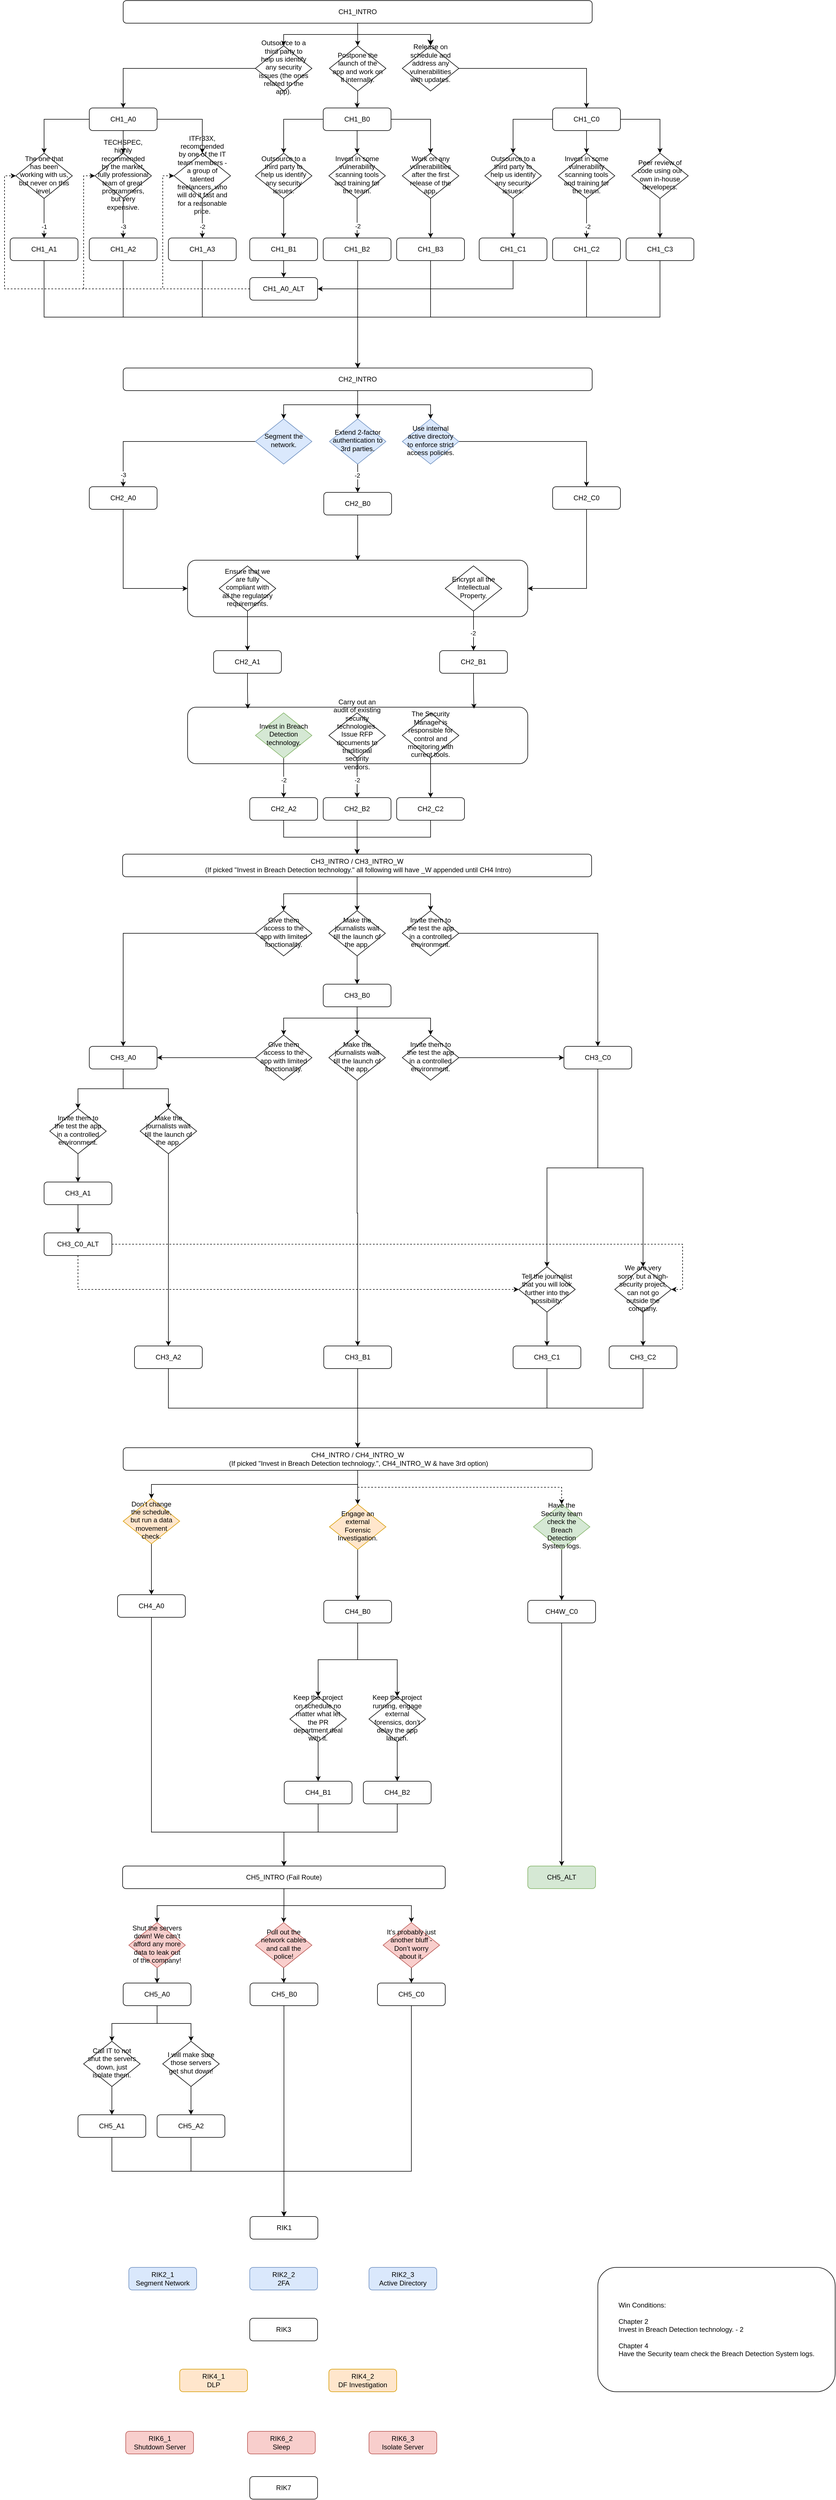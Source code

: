 <mxfile>
  <diagram id="C5RBs43oDa-KdzZeNtuy" name="Page-1">
    <mxGraphModel dx="3685" dy="1475" grid="1" gridSize="10" guides="1" tooltips="1" connect="1" arrows="1" fold="1" page="1" pageScale="1" pageWidth="827" pageHeight="1169" math="0" shadow="0">
      <root>
        <mxCell id="WIyWlLk6GJQsqaUBKTNV-0" />
        <mxCell id="WIyWlLk6GJQsqaUBKTNV-1" parent="WIyWlLk6GJQsqaUBKTNV-0" />
        <mxCell id="xZGPCKD-ZMuEWJ9LVh27-139" value="" style="rounded=1;whiteSpace=wrap;html=1;fontSize=12;glass=0;strokeWidth=1;shadow=0;" parent="WIyWlLk6GJQsqaUBKTNV-1" vertex="1">
          <mxGeometry x="114" y="1250" width="602" height="100" as="geometry" />
        </mxCell>
        <mxCell id="xZGPCKD-ZMuEWJ9LVh27-135" value="" style="rounded=1;whiteSpace=wrap;html=1;fontSize=12;glass=0;strokeWidth=1;shadow=0;" parent="WIyWlLk6GJQsqaUBKTNV-1" vertex="1">
          <mxGeometry x="114" y="990" width="602" height="100" as="geometry" />
        </mxCell>
        <mxCell id="WIyWlLk6GJQsqaUBKTNV-2" value="" style="rounded=0;html=1;jettySize=auto;orthogonalLoop=1;fontSize=11;endArrow=classic;endFill=1;endSize=8;strokeWidth=1;shadow=0;labelBackgroundColor=none;edgeStyle=orthogonalEdgeStyle;" parent="WIyWlLk6GJQsqaUBKTNV-1" source="WIyWlLk6GJQsqaUBKTNV-3" target="WIyWlLk6GJQsqaUBKTNV-6" edge="1">
          <mxGeometry relative="1" as="geometry" />
        </mxCell>
        <mxCell id="xZGPCKD-ZMuEWJ9LVh27-2" style="edgeStyle=orthogonalEdgeStyle;rounded=0;orthogonalLoop=1;jettySize=auto;html=1;" parent="WIyWlLk6GJQsqaUBKTNV-1" source="WIyWlLk6GJQsqaUBKTNV-3" target="xZGPCKD-ZMuEWJ9LVh27-1" edge="1">
          <mxGeometry relative="1" as="geometry" />
        </mxCell>
        <mxCell id="xZGPCKD-ZMuEWJ9LVh27-3" style="edgeStyle=orthogonalEdgeStyle;rounded=0;orthogonalLoop=1;jettySize=auto;html=1;" parent="WIyWlLk6GJQsqaUBKTNV-1" source="WIyWlLk6GJQsqaUBKTNV-3" target="xZGPCKD-ZMuEWJ9LVh27-0" edge="1">
          <mxGeometry relative="1" as="geometry">
            <Array as="points">
              <mxPoint x="415" y="70" />
              <mxPoint x="415" y="70" />
            </Array>
          </mxGeometry>
        </mxCell>
        <mxCell id="WIyWlLk6GJQsqaUBKTNV-3" value="CH1_INTRO" style="rounded=1;whiteSpace=wrap;html=1;fontSize=12;glass=0;strokeWidth=1;shadow=0;" parent="WIyWlLk6GJQsqaUBKTNV-1" vertex="1">
          <mxGeometry width="830" height="40" as="geometry" />
        </mxCell>
        <mxCell id="xZGPCKD-ZMuEWJ9LVh27-80" style="edgeStyle=orthogonalEdgeStyle;rounded=0;orthogonalLoop=1;jettySize=auto;html=1;" parent="WIyWlLk6GJQsqaUBKTNV-1" source="WIyWlLk6GJQsqaUBKTNV-6" target="xZGPCKD-ZMuEWJ9LVh27-66" edge="1">
          <mxGeometry relative="1" as="geometry" />
        </mxCell>
        <mxCell id="WIyWlLk6GJQsqaUBKTNV-6" value="&lt;div&gt;Release on schedule and address any vulnerabilities with updates.&lt;/div&gt;&lt;div&gt;&lt;br&gt;&lt;/div&gt;" style="rhombus;whiteSpace=wrap;html=1;shadow=0;fontFamily=Helvetica;fontSize=12;align=center;strokeWidth=1;spacing=6;spacingTop=-4;" parent="WIyWlLk6GJQsqaUBKTNV-1" vertex="1">
          <mxGeometry x="494" y="80" width="100" height="80" as="geometry" />
        </mxCell>
        <mxCell id="xZGPCKD-ZMuEWJ9LVh27-31" style="edgeStyle=orthogonalEdgeStyle;rounded=0;orthogonalLoop=1;jettySize=auto;html=1;entryX=0.5;entryY=0;entryDx=0;entryDy=0;" parent="WIyWlLk6GJQsqaUBKTNV-1" source="WIyWlLk6GJQsqaUBKTNV-10" target="xZGPCKD-ZMuEWJ9LVh27-28" edge="1">
          <mxGeometry relative="1" as="geometry" />
        </mxCell>
        <mxCell id="5BbmML6RepyWTEeYlKqq-66" value="-2" style="edgeLabel;html=1;align=center;verticalAlign=middle;resizable=0;points=[];" vertex="1" connectable="0" parent="xZGPCKD-ZMuEWJ9LVh27-31">
          <mxGeometry x="0.384" y="1" relative="1" as="geometry">
            <mxPoint as="offset" />
          </mxGeometry>
        </mxCell>
        <mxCell id="WIyWlLk6GJQsqaUBKTNV-10" value="Invest in some vulnerability scanning tools and training for the team." style="rhombus;whiteSpace=wrap;html=1;shadow=0;fontFamily=Helvetica;fontSize=12;align=center;strokeWidth=1;spacing=6;spacingTop=-4;" parent="WIyWlLk6GJQsqaUBKTNV-1" vertex="1">
          <mxGeometry x="364" y="270" width="100" height="80" as="geometry" />
        </mxCell>
        <mxCell id="xZGPCKD-ZMuEWJ9LVh27-21" style="edgeStyle=orthogonalEdgeStyle;rounded=0;orthogonalLoop=1;jettySize=auto;html=1;entryX=0.5;entryY=0;entryDx=0;entryDy=0;" parent="WIyWlLk6GJQsqaUBKTNV-1" source="xZGPCKD-ZMuEWJ9LVh27-0" target="xZGPCKD-ZMuEWJ9LVh27-14" edge="1">
          <mxGeometry relative="1" as="geometry" />
        </mxCell>
        <mxCell id="xZGPCKD-ZMuEWJ9LVh27-0" value="Postpone the launch of the app and work on it internally." style="rhombus;whiteSpace=wrap;html=1;shadow=0;fontFamily=Helvetica;fontSize=12;align=center;strokeWidth=1;spacing=6;spacingTop=-4;" parent="WIyWlLk6GJQsqaUBKTNV-1" vertex="1">
          <mxGeometry x="365" y="80" width="100" height="80" as="geometry" />
        </mxCell>
        <mxCell id="xZGPCKD-ZMuEWJ9LVh27-5" style="edgeStyle=orthogonalEdgeStyle;rounded=0;orthogonalLoop=1;jettySize=auto;html=1;entryX=0.5;entryY=0;entryDx=0;entryDy=0;" parent="WIyWlLk6GJQsqaUBKTNV-1" source="xZGPCKD-ZMuEWJ9LVh27-1" target="xZGPCKD-ZMuEWJ9LVh27-4" edge="1">
          <mxGeometry relative="1" as="geometry" />
        </mxCell>
        <mxCell id="xZGPCKD-ZMuEWJ9LVh27-1" value="Outsource to a third party to help us identify any security issues (the ones related to the app)." style="rhombus;whiteSpace=wrap;html=1;shadow=0;fontFamily=Helvetica;fontSize=12;align=center;strokeWidth=1;spacing=6;spacingTop=-4;" parent="WIyWlLk6GJQsqaUBKTNV-1" vertex="1">
          <mxGeometry x="234" y="80" width="100" height="80" as="geometry" />
        </mxCell>
        <mxCell id="xZGPCKD-ZMuEWJ9LVh27-10" style="edgeStyle=orthogonalEdgeStyle;rounded=0;orthogonalLoop=1;jettySize=auto;html=1;" parent="WIyWlLk6GJQsqaUBKTNV-1" source="xZGPCKD-ZMuEWJ9LVh27-4" target="xZGPCKD-ZMuEWJ9LVh27-7" edge="1">
          <mxGeometry relative="1" as="geometry" />
        </mxCell>
        <mxCell id="xZGPCKD-ZMuEWJ9LVh27-12" style="edgeStyle=orthogonalEdgeStyle;rounded=0;orthogonalLoop=1;jettySize=auto;html=1;" parent="WIyWlLk6GJQsqaUBKTNV-1" source="xZGPCKD-ZMuEWJ9LVh27-4" target="xZGPCKD-ZMuEWJ9LVh27-8" edge="1">
          <mxGeometry relative="1" as="geometry" />
        </mxCell>
        <mxCell id="xZGPCKD-ZMuEWJ9LVh27-13" style="edgeStyle=orthogonalEdgeStyle;rounded=0;orthogonalLoop=1;jettySize=auto;html=1;entryX=0.5;entryY=0;entryDx=0;entryDy=0;" parent="WIyWlLk6GJQsqaUBKTNV-1" source="xZGPCKD-ZMuEWJ9LVh27-4" target="xZGPCKD-ZMuEWJ9LVh27-6" edge="1">
          <mxGeometry relative="1" as="geometry" />
        </mxCell>
        <mxCell id="xZGPCKD-ZMuEWJ9LVh27-4" value="CH1_A0" style="rounded=1;whiteSpace=wrap;html=1;fontSize=12;glass=0;strokeWidth=1;shadow=0;" parent="WIyWlLk6GJQsqaUBKTNV-1" vertex="1">
          <mxGeometry x="-60" y="190" width="120" height="40" as="geometry" />
        </mxCell>
        <mxCell id="xZGPCKD-ZMuEWJ9LVh27-18" style="edgeStyle=orthogonalEdgeStyle;rounded=0;orthogonalLoop=1;jettySize=auto;html=1;entryX=0.5;entryY=0;entryDx=0;entryDy=0;" parent="WIyWlLk6GJQsqaUBKTNV-1" source="xZGPCKD-ZMuEWJ9LVh27-6" target="xZGPCKD-ZMuEWJ9LVh27-17" edge="1">
          <mxGeometry relative="1" as="geometry" />
        </mxCell>
        <mxCell id="5BbmML6RepyWTEeYlKqq-60" value="-1" style="edgeLabel;html=1;align=center;verticalAlign=middle;resizable=0;points=[];" vertex="1" connectable="0" parent="xZGPCKD-ZMuEWJ9LVh27-18">
          <mxGeometry x="-0.186" relative="1" as="geometry">
            <mxPoint y="21" as="offset" />
          </mxGeometry>
        </mxCell>
        <mxCell id="xZGPCKD-ZMuEWJ9LVh27-6" value="The one that has been working with us, but never on this level." style="rhombus;whiteSpace=wrap;html=1;shadow=0;fontFamily=Helvetica;fontSize=12;align=center;strokeWidth=1;spacing=6;spacingTop=-4;" parent="WIyWlLk6GJQsqaUBKTNV-1" vertex="1">
          <mxGeometry x="-190" y="270" width="100" height="80" as="geometry" />
        </mxCell>
        <mxCell id="xZGPCKD-ZMuEWJ9LVh27-19" style="edgeStyle=orthogonalEdgeStyle;rounded=0;orthogonalLoop=1;jettySize=auto;html=1;entryX=0.5;entryY=0;entryDx=0;entryDy=0;" parent="WIyWlLk6GJQsqaUBKTNV-1" source="xZGPCKD-ZMuEWJ9LVh27-7" target="xZGPCKD-ZMuEWJ9LVh27-16" edge="1">
          <mxGeometry relative="1" as="geometry" />
        </mxCell>
        <mxCell id="5BbmML6RepyWTEeYlKqq-63" value="-3" style="edgeLabel;html=1;align=center;verticalAlign=middle;resizable=0;points=[];" vertex="1" connectable="0" parent="xZGPCKD-ZMuEWJ9LVh27-19">
          <mxGeometry x="0.004" relative="1" as="geometry">
            <mxPoint y="15" as="offset" />
          </mxGeometry>
        </mxCell>
        <mxCell id="xZGPCKD-ZMuEWJ9LVh27-7" value="TECHSPEC, highly recommended by the market, fully professional team of great&amp;nbsp; programmers, but very expensive." style="rhombus;whiteSpace=wrap;html=1;shadow=0;fontFamily=Helvetica;fontSize=12;align=center;strokeWidth=1;spacing=6;spacingTop=-4;" parent="WIyWlLk6GJQsqaUBKTNV-1" vertex="1">
          <mxGeometry x="-50" y="270" width="100" height="80" as="geometry" />
        </mxCell>
        <mxCell id="xZGPCKD-ZMuEWJ9LVh27-20" style="edgeStyle=orthogonalEdgeStyle;rounded=0;orthogonalLoop=1;jettySize=auto;html=1;entryX=0.5;entryY=0;entryDx=0;entryDy=0;" parent="WIyWlLk6GJQsqaUBKTNV-1" source="xZGPCKD-ZMuEWJ9LVh27-8" target="xZGPCKD-ZMuEWJ9LVh27-15" edge="1">
          <mxGeometry relative="1" as="geometry" />
        </mxCell>
        <mxCell id="5BbmML6RepyWTEeYlKqq-64" value="-2" style="edgeLabel;html=1;align=center;verticalAlign=middle;resizable=0;points=[];" vertex="1" connectable="0" parent="xZGPCKD-ZMuEWJ9LVh27-20">
          <mxGeometry x="-0.064" relative="1" as="geometry">
            <mxPoint y="17" as="offset" />
          </mxGeometry>
        </mxCell>
        <mxCell id="xZGPCKD-ZMuEWJ9LVh27-8" value="&lt;div&gt;ITFr33X, recommended by one of the IT team members - a group of talented freelancers, who will do it fast and for a reasonable price.&lt;/div&gt;" style="rhombus;whiteSpace=wrap;html=1;shadow=0;fontFamily=Helvetica;fontSize=12;align=center;strokeWidth=1;spacing=6;spacingTop=-4;" parent="WIyWlLk6GJQsqaUBKTNV-1" vertex="1">
          <mxGeometry x="90" y="270" width="100" height="80" as="geometry" />
        </mxCell>
        <mxCell id="xZGPCKD-ZMuEWJ9LVh27-24" style="edgeStyle=orthogonalEdgeStyle;rounded=0;orthogonalLoop=1;jettySize=auto;html=1;entryX=0.5;entryY=0;entryDx=0;entryDy=0;" parent="WIyWlLk6GJQsqaUBKTNV-1" source="xZGPCKD-ZMuEWJ9LVh27-14" target="xZGPCKD-ZMuEWJ9LVh27-22" edge="1">
          <mxGeometry relative="1" as="geometry" />
        </mxCell>
        <mxCell id="xZGPCKD-ZMuEWJ9LVh27-25" style="edgeStyle=orthogonalEdgeStyle;rounded=0;orthogonalLoop=1;jettySize=auto;html=1;" parent="WIyWlLk6GJQsqaUBKTNV-1" source="xZGPCKD-ZMuEWJ9LVh27-14" target="WIyWlLk6GJQsqaUBKTNV-10" edge="1">
          <mxGeometry relative="1" as="geometry" />
        </mxCell>
        <mxCell id="xZGPCKD-ZMuEWJ9LVh27-26" style="edgeStyle=orthogonalEdgeStyle;rounded=0;orthogonalLoop=1;jettySize=auto;html=1;" parent="WIyWlLk6GJQsqaUBKTNV-1" source="xZGPCKD-ZMuEWJ9LVh27-14" target="xZGPCKD-ZMuEWJ9LVh27-23" edge="1">
          <mxGeometry relative="1" as="geometry" />
        </mxCell>
        <mxCell id="xZGPCKD-ZMuEWJ9LVh27-14" value="CH1_B0" style="rounded=1;whiteSpace=wrap;html=1;fontSize=12;glass=0;strokeWidth=1;shadow=0;" parent="WIyWlLk6GJQsqaUBKTNV-1" vertex="1">
          <mxGeometry x="354" y="190" width="120" height="40" as="geometry" />
        </mxCell>
        <mxCell id="xZGPCKD-ZMuEWJ9LVh27-42" style="edgeStyle=orthogonalEdgeStyle;rounded=0;orthogonalLoop=1;jettySize=auto;html=1;" parent="WIyWlLk6GJQsqaUBKTNV-1" source="xZGPCKD-ZMuEWJ9LVh27-15" target="xZGPCKD-ZMuEWJ9LVh27-33" edge="1">
          <mxGeometry relative="1" as="geometry">
            <Array as="points">
              <mxPoint x="140" y="560" />
              <mxPoint x="415" y="560" />
            </Array>
          </mxGeometry>
        </mxCell>
        <mxCell id="xZGPCKD-ZMuEWJ9LVh27-15" value="CH1_A3" style="rounded=1;whiteSpace=wrap;html=1;fontSize=12;glass=0;strokeWidth=1;shadow=0;" parent="WIyWlLk6GJQsqaUBKTNV-1" vertex="1">
          <mxGeometry x="80" y="420" width="120" height="40" as="geometry" />
        </mxCell>
        <mxCell id="xZGPCKD-ZMuEWJ9LVh27-41" style="edgeStyle=orthogonalEdgeStyle;rounded=0;orthogonalLoop=1;jettySize=auto;html=1;" parent="WIyWlLk6GJQsqaUBKTNV-1" source="xZGPCKD-ZMuEWJ9LVh27-16" target="xZGPCKD-ZMuEWJ9LVh27-33" edge="1">
          <mxGeometry relative="1" as="geometry">
            <Array as="points">
              <mxPoint y="560" />
              <mxPoint x="415" y="560" />
            </Array>
          </mxGeometry>
        </mxCell>
        <mxCell id="xZGPCKD-ZMuEWJ9LVh27-16" value="CH1_A2" style="rounded=1;whiteSpace=wrap;html=1;fontSize=12;glass=0;strokeWidth=1;shadow=0;" parent="WIyWlLk6GJQsqaUBKTNV-1" vertex="1">
          <mxGeometry x="-60" y="420" width="120" height="40" as="geometry" />
        </mxCell>
        <mxCell id="xZGPCKD-ZMuEWJ9LVh27-48" style="edgeStyle=orthogonalEdgeStyle;rounded=0;orthogonalLoop=1;jettySize=auto;html=1;entryX=0.5;entryY=0;entryDx=0;entryDy=0;" parent="WIyWlLk6GJQsqaUBKTNV-1" source="xZGPCKD-ZMuEWJ9LVh27-17" target="xZGPCKD-ZMuEWJ9LVh27-33" edge="1">
          <mxGeometry relative="1" as="geometry">
            <Array as="points">
              <mxPoint x="-140" y="560" />
              <mxPoint x="415" y="560" />
            </Array>
          </mxGeometry>
        </mxCell>
        <mxCell id="xZGPCKD-ZMuEWJ9LVh27-17" value="CH1_A1" style="rounded=1;whiteSpace=wrap;html=1;fontSize=12;glass=0;strokeWidth=1;shadow=0;" parent="WIyWlLk6GJQsqaUBKTNV-1" vertex="1">
          <mxGeometry x="-200" y="420" width="120" height="40" as="geometry" />
        </mxCell>
        <mxCell id="xZGPCKD-ZMuEWJ9LVh27-56" style="edgeStyle=orthogonalEdgeStyle;rounded=0;orthogonalLoop=1;jettySize=auto;html=1;" parent="WIyWlLk6GJQsqaUBKTNV-1" source="xZGPCKD-ZMuEWJ9LVh27-22" target="xZGPCKD-ZMuEWJ9LVh27-27" edge="1">
          <mxGeometry relative="1" as="geometry" />
        </mxCell>
        <mxCell id="xZGPCKD-ZMuEWJ9LVh27-22" value="Outsource to a third party to help us identify any security issues." style="rhombus;whiteSpace=wrap;html=1;shadow=0;fontFamily=Helvetica;fontSize=12;align=center;strokeWidth=1;spacing=6;spacingTop=-4;" parent="WIyWlLk6GJQsqaUBKTNV-1" vertex="1">
          <mxGeometry x="234" y="270" width="100" height="80" as="geometry" />
        </mxCell>
        <mxCell id="xZGPCKD-ZMuEWJ9LVh27-32" style="edgeStyle=orthogonalEdgeStyle;rounded=0;orthogonalLoop=1;jettySize=auto;html=1;entryX=0.5;entryY=0;entryDx=0;entryDy=0;" parent="WIyWlLk6GJQsqaUBKTNV-1" source="xZGPCKD-ZMuEWJ9LVh27-23" target="xZGPCKD-ZMuEWJ9LVh27-29" edge="1">
          <mxGeometry relative="1" as="geometry" />
        </mxCell>
        <mxCell id="xZGPCKD-ZMuEWJ9LVh27-23" value="Work on any vulnerabilities after the first release of the app." style="rhombus;whiteSpace=wrap;html=1;shadow=0;fontFamily=Helvetica;fontSize=12;align=center;strokeWidth=1;spacing=6;spacingTop=-4;" parent="WIyWlLk6GJQsqaUBKTNV-1" vertex="1">
          <mxGeometry x="494" y="270" width="100" height="80" as="geometry" />
        </mxCell>
        <mxCell id="xZGPCKD-ZMuEWJ9LVh27-77" style="edgeStyle=orthogonalEdgeStyle;rounded=0;orthogonalLoop=1;jettySize=auto;html=1;" parent="WIyWlLk6GJQsqaUBKTNV-1" source="xZGPCKD-ZMuEWJ9LVh27-27" target="xZGPCKD-ZMuEWJ9LVh27-43" edge="1">
          <mxGeometry relative="1" as="geometry" />
        </mxCell>
        <mxCell id="xZGPCKD-ZMuEWJ9LVh27-27" value="CH1_B1" style="rounded=1;whiteSpace=wrap;html=1;fontSize=12;glass=0;strokeWidth=1;shadow=0;" parent="WIyWlLk6GJQsqaUBKTNV-1" vertex="1">
          <mxGeometry x="224" y="420" width="120" height="40" as="geometry" />
        </mxCell>
        <mxCell id="xZGPCKD-ZMuEWJ9LVh27-78" style="edgeStyle=orthogonalEdgeStyle;rounded=0;orthogonalLoop=1;jettySize=auto;html=1;entryX=0.5;entryY=0;entryDx=0;entryDy=0;" parent="WIyWlLk6GJQsqaUBKTNV-1" source="xZGPCKD-ZMuEWJ9LVh27-28" target="xZGPCKD-ZMuEWJ9LVh27-33" edge="1">
          <mxGeometry relative="1" as="geometry">
            <Array as="points">
              <mxPoint x="415" y="510" />
              <mxPoint x="415" y="510" />
            </Array>
          </mxGeometry>
        </mxCell>
        <mxCell id="xZGPCKD-ZMuEWJ9LVh27-28" value="CH1_B2" style="rounded=1;whiteSpace=wrap;html=1;fontSize=12;glass=0;strokeWidth=1;shadow=0;" parent="WIyWlLk6GJQsqaUBKTNV-1" vertex="1">
          <mxGeometry x="354" y="420" width="120" height="40" as="geometry" />
        </mxCell>
        <mxCell id="xZGPCKD-ZMuEWJ9LVh27-52" style="edgeStyle=orthogonalEdgeStyle;rounded=0;orthogonalLoop=1;jettySize=auto;html=1;entryX=0.5;entryY=0;entryDx=0;entryDy=0;" parent="WIyWlLk6GJQsqaUBKTNV-1" source="xZGPCKD-ZMuEWJ9LVh27-29" target="xZGPCKD-ZMuEWJ9LVh27-33" edge="1">
          <mxGeometry relative="1" as="geometry">
            <Array as="points">
              <mxPoint x="544" y="560" />
              <mxPoint x="415" y="560" />
            </Array>
          </mxGeometry>
        </mxCell>
        <mxCell id="xZGPCKD-ZMuEWJ9LVh27-29" value="CH1_B3" style="rounded=1;whiteSpace=wrap;html=1;fontSize=12;glass=0;strokeWidth=1;shadow=0;" parent="WIyWlLk6GJQsqaUBKTNV-1" vertex="1">
          <mxGeometry x="484" y="420" width="120" height="40" as="geometry" />
        </mxCell>
        <mxCell id="xZGPCKD-ZMuEWJ9LVh27-86" style="edgeStyle=orthogonalEdgeStyle;rounded=0;orthogonalLoop=1;jettySize=auto;html=1;" parent="WIyWlLk6GJQsqaUBKTNV-1" source="xZGPCKD-ZMuEWJ9LVh27-33" target="xZGPCKD-ZMuEWJ9LVh27-83" edge="1">
          <mxGeometry relative="1" as="geometry" />
        </mxCell>
        <mxCell id="xZGPCKD-ZMuEWJ9LVh27-87" style="edgeStyle=orthogonalEdgeStyle;rounded=0;orthogonalLoop=1;jettySize=auto;html=1;" parent="WIyWlLk6GJQsqaUBKTNV-1" source="xZGPCKD-ZMuEWJ9LVh27-33" target="xZGPCKD-ZMuEWJ9LVh27-84" edge="1">
          <mxGeometry relative="1" as="geometry" />
        </mxCell>
        <mxCell id="xZGPCKD-ZMuEWJ9LVh27-88" style="edgeStyle=orthogonalEdgeStyle;rounded=0;orthogonalLoop=1;jettySize=auto;html=1;entryX=0.5;entryY=0;entryDx=0;entryDy=0;" parent="WIyWlLk6GJQsqaUBKTNV-1" source="xZGPCKD-ZMuEWJ9LVh27-33" target="xZGPCKD-ZMuEWJ9LVh27-82" edge="1">
          <mxGeometry relative="1" as="geometry" />
        </mxCell>
        <mxCell id="xZGPCKD-ZMuEWJ9LVh27-33" value="CH2_INTRO" style="rounded=1;whiteSpace=wrap;html=1;fontSize=12;glass=0;strokeWidth=1;shadow=0;" parent="WIyWlLk6GJQsqaUBKTNV-1" vertex="1">
          <mxGeometry y="650" width="830" height="40" as="geometry" />
        </mxCell>
        <mxCell id="xZGPCKD-ZMuEWJ9LVh27-58" style="edgeStyle=orthogonalEdgeStyle;rounded=0;orthogonalLoop=1;jettySize=auto;html=1;entryX=0;entryY=0.5;entryDx=0;entryDy=0;dashed=1;" parent="WIyWlLk6GJQsqaUBKTNV-1" source="xZGPCKD-ZMuEWJ9LVh27-43" target="xZGPCKD-ZMuEWJ9LVh27-7" edge="1">
          <mxGeometry relative="1" as="geometry" />
        </mxCell>
        <mxCell id="xZGPCKD-ZMuEWJ9LVh27-59" style="edgeStyle=orthogonalEdgeStyle;rounded=0;orthogonalLoop=1;jettySize=auto;html=1;entryX=0;entryY=0.5;entryDx=0;entryDy=0;dashed=1;" parent="WIyWlLk6GJQsqaUBKTNV-1" source="xZGPCKD-ZMuEWJ9LVh27-43" target="xZGPCKD-ZMuEWJ9LVh27-8" edge="1">
          <mxGeometry relative="1" as="geometry" />
        </mxCell>
        <mxCell id="xZGPCKD-ZMuEWJ9LVh27-60" style="edgeStyle=orthogonalEdgeStyle;rounded=0;orthogonalLoop=1;jettySize=auto;html=1;entryX=0;entryY=0.5;entryDx=0;entryDy=0;dashed=1;" parent="WIyWlLk6GJQsqaUBKTNV-1" source="xZGPCKD-ZMuEWJ9LVh27-43" target="xZGPCKD-ZMuEWJ9LVh27-6" edge="1">
          <mxGeometry relative="1" as="geometry" />
        </mxCell>
        <mxCell id="xZGPCKD-ZMuEWJ9LVh27-43" value="CH1_A0_ALT" style="rounded=1;whiteSpace=wrap;html=1;fontSize=12;glass=0;strokeWidth=1;shadow=0;" parent="WIyWlLk6GJQsqaUBKTNV-1" vertex="1">
          <mxGeometry x="224" y="490" width="120" height="40" as="geometry" />
        </mxCell>
        <mxCell id="xZGPCKD-ZMuEWJ9LVh27-61" style="edgeStyle=orthogonalEdgeStyle;rounded=0;orthogonalLoop=1;jettySize=auto;html=1;entryX=0.5;entryY=0;entryDx=0;entryDy=0;" parent="WIyWlLk6GJQsqaUBKTNV-1" source="xZGPCKD-ZMuEWJ9LVh27-62" target="xZGPCKD-ZMuEWJ9LVh27-73" edge="1">
          <mxGeometry relative="1" as="geometry" />
        </mxCell>
        <mxCell id="5BbmML6RepyWTEeYlKqq-67" value="-2" style="edgeLabel;html=1;align=center;verticalAlign=middle;resizable=0;points=[];" vertex="1" connectable="0" parent="xZGPCKD-ZMuEWJ9LVh27-61">
          <mxGeometry x="0.424" y="2" relative="1" as="geometry">
            <mxPoint as="offset" />
          </mxGeometry>
        </mxCell>
        <mxCell id="xZGPCKD-ZMuEWJ9LVh27-62" value="Invest in some vulnerability scanning tools and training for the team." style="rhombus;whiteSpace=wrap;html=1;shadow=0;fontFamily=Helvetica;fontSize=12;align=center;strokeWidth=1;spacing=6;spacingTop=-4;" parent="WIyWlLk6GJQsqaUBKTNV-1" vertex="1">
          <mxGeometry x="770" y="270" width="100" height="80" as="geometry" />
        </mxCell>
        <mxCell id="xZGPCKD-ZMuEWJ9LVh27-63" style="edgeStyle=orthogonalEdgeStyle;rounded=0;orthogonalLoop=1;jettySize=auto;html=1;entryX=0.5;entryY=0;entryDx=0;entryDy=0;" parent="WIyWlLk6GJQsqaUBKTNV-1" source="xZGPCKD-ZMuEWJ9LVh27-66" target="xZGPCKD-ZMuEWJ9LVh27-68" edge="1">
          <mxGeometry relative="1" as="geometry" />
        </mxCell>
        <mxCell id="xZGPCKD-ZMuEWJ9LVh27-64" style="edgeStyle=orthogonalEdgeStyle;rounded=0;orthogonalLoop=1;jettySize=auto;html=1;" parent="WIyWlLk6GJQsqaUBKTNV-1" source="xZGPCKD-ZMuEWJ9LVh27-66" target="xZGPCKD-ZMuEWJ9LVh27-62" edge="1">
          <mxGeometry relative="1" as="geometry" />
        </mxCell>
        <mxCell id="xZGPCKD-ZMuEWJ9LVh27-65" style="edgeStyle=orthogonalEdgeStyle;rounded=0;orthogonalLoop=1;jettySize=auto;html=1;" parent="WIyWlLk6GJQsqaUBKTNV-1" source="xZGPCKD-ZMuEWJ9LVh27-66" target="xZGPCKD-ZMuEWJ9LVh27-70" edge="1">
          <mxGeometry relative="1" as="geometry" />
        </mxCell>
        <mxCell id="xZGPCKD-ZMuEWJ9LVh27-66" value="CH1_C0" style="rounded=1;whiteSpace=wrap;html=1;fontSize=12;glass=0;strokeWidth=1;shadow=0;" parent="WIyWlLk6GJQsqaUBKTNV-1" vertex="1">
          <mxGeometry x="760" y="190" width="120" height="40" as="geometry" />
        </mxCell>
        <mxCell id="xZGPCKD-ZMuEWJ9LVh27-67" style="edgeStyle=orthogonalEdgeStyle;rounded=0;orthogonalLoop=1;jettySize=auto;html=1;" parent="WIyWlLk6GJQsqaUBKTNV-1" source="xZGPCKD-ZMuEWJ9LVh27-68" target="xZGPCKD-ZMuEWJ9LVh27-71" edge="1">
          <mxGeometry relative="1" as="geometry" />
        </mxCell>
        <mxCell id="xZGPCKD-ZMuEWJ9LVh27-68" value="Outsource to a third party to help us identify any security issues." style="rhombus;whiteSpace=wrap;html=1;shadow=0;fontFamily=Helvetica;fontSize=12;align=center;strokeWidth=1;spacing=6;spacingTop=-4;" parent="WIyWlLk6GJQsqaUBKTNV-1" vertex="1">
          <mxGeometry x="640" y="270" width="100" height="80" as="geometry" />
        </mxCell>
        <mxCell id="xZGPCKD-ZMuEWJ9LVh27-69" style="edgeStyle=orthogonalEdgeStyle;rounded=0;orthogonalLoop=1;jettySize=auto;html=1;entryX=0.5;entryY=0;entryDx=0;entryDy=0;" parent="WIyWlLk6GJQsqaUBKTNV-1" source="xZGPCKD-ZMuEWJ9LVh27-70" target="xZGPCKD-ZMuEWJ9LVh27-74" edge="1">
          <mxGeometry relative="1" as="geometry" />
        </mxCell>
        <mxCell id="xZGPCKD-ZMuEWJ9LVh27-70" value="Peer review of code using our own in-house developers." style="rhombus;whiteSpace=wrap;html=1;shadow=0;fontFamily=Helvetica;fontSize=12;align=center;strokeWidth=1;spacing=6;spacingTop=-4;" parent="WIyWlLk6GJQsqaUBKTNV-1" vertex="1">
          <mxGeometry x="900" y="270" width="100" height="80" as="geometry" />
        </mxCell>
        <mxCell id="xZGPCKD-ZMuEWJ9LVh27-79" style="edgeStyle=orthogonalEdgeStyle;rounded=0;orthogonalLoop=1;jettySize=auto;html=1;entryX=1;entryY=0.5;entryDx=0;entryDy=0;" parent="WIyWlLk6GJQsqaUBKTNV-1" source="xZGPCKD-ZMuEWJ9LVh27-71" target="xZGPCKD-ZMuEWJ9LVh27-43" edge="1">
          <mxGeometry relative="1" as="geometry">
            <Array as="points">
              <mxPoint x="690" y="510" />
            </Array>
          </mxGeometry>
        </mxCell>
        <mxCell id="xZGPCKD-ZMuEWJ9LVh27-71" value="CH1_C1" style="rounded=1;whiteSpace=wrap;html=1;fontSize=12;glass=0;strokeWidth=1;shadow=0;" parent="WIyWlLk6GJQsqaUBKTNV-1" vertex="1">
          <mxGeometry x="630" y="420" width="120" height="40" as="geometry" />
        </mxCell>
        <mxCell id="xZGPCKD-ZMuEWJ9LVh27-76" style="edgeStyle=orthogonalEdgeStyle;rounded=0;orthogonalLoop=1;jettySize=auto;html=1;" parent="WIyWlLk6GJQsqaUBKTNV-1" source="xZGPCKD-ZMuEWJ9LVh27-73" target="xZGPCKD-ZMuEWJ9LVh27-33" edge="1">
          <mxGeometry relative="1" as="geometry">
            <Array as="points">
              <mxPoint x="820" y="560" />
              <mxPoint x="415" y="560" />
            </Array>
          </mxGeometry>
        </mxCell>
        <mxCell id="xZGPCKD-ZMuEWJ9LVh27-73" value="CH1_C2" style="rounded=1;whiteSpace=wrap;html=1;fontSize=12;glass=0;strokeWidth=1;shadow=0;" parent="WIyWlLk6GJQsqaUBKTNV-1" vertex="1">
          <mxGeometry x="760" y="420" width="120" height="40" as="geometry" />
        </mxCell>
        <mxCell id="xZGPCKD-ZMuEWJ9LVh27-75" style="edgeStyle=orthogonalEdgeStyle;rounded=0;orthogonalLoop=1;jettySize=auto;html=1;" parent="WIyWlLk6GJQsqaUBKTNV-1" source="xZGPCKD-ZMuEWJ9LVh27-74" target="xZGPCKD-ZMuEWJ9LVh27-33" edge="1">
          <mxGeometry relative="1" as="geometry">
            <Array as="points">
              <mxPoint x="950" y="560" />
              <mxPoint x="415" y="560" />
            </Array>
          </mxGeometry>
        </mxCell>
        <mxCell id="xZGPCKD-ZMuEWJ9LVh27-74" value="CH1_C3" style="rounded=1;whiteSpace=wrap;html=1;fontSize=12;glass=0;strokeWidth=1;shadow=0;" parent="WIyWlLk6GJQsqaUBKTNV-1" vertex="1">
          <mxGeometry x="890" y="420" width="120" height="40" as="geometry" />
        </mxCell>
        <mxCell id="xZGPCKD-ZMuEWJ9LVh27-97" style="edgeStyle=orthogonalEdgeStyle;rounded=0;orthogonalLoop=1;jettySize=auto;html=1;" parent="WIyWlLk6GJQsqaUBKTNV-1" source="xZGPCKD-ZMuEWJ9LVh27-82" target="xZGPCKD-ZMuEWJ9LVh27-93" edge="1">
          <mxGeometry relative="1" as="geometry" />
        </mxCell>
        <mxCell id="xZGPCKD-ZMuEWJ9LVh27-82" value="&lt;div&gt;Use internal active directory to enforce strict access policies.&lt;br&gt;&lt;/div&gt;" style="rhombus;whiteSpace=wrap;html=1;shadow=0;fontFamily=Helvetica;fontSize=12;align=center;strokeWidth=1;spacing=6;spacingTop=-4;fillColor=#dae8fc;strokeColor=#6c8ebf;" parent="WIyWlLk6GJQsqaUBKTNV-1" vertex="1">
          <mxGeometry x="494" y="740" width="100" height="80" as="geometry" />
        </mxCell>
        <mxCell id="xZGPCKD-ZMuEWJ9LVh27-96" style="edgeStyle=orthogonalEdgeStyle;rounded=0;orthogonalLoop=1;jettySize=auto;html=1;entryX=0.5;entryY=0;entryDx=0;entryDy=0;" parent="WIyWlLk6GJQsqaUBKTNV-1" source="xZGPCKD-ZMuEWJ9LVh27-83" target="xZGPCKD-ZMuEWJ9LVh27-92" edge="1">
          <mxGeometry relative="1" as="geometry" />
        </mxCell>
        <mxCell id="5BbmML6RepyWTEeYlKqq-70" value="-2" style="edgeLabel;html=1;align=center;verticalAlign=middle;resizable=0;points=[];" vertex="1" connectable="0" parent="xZGPCKD-ZMuEWJ9LVh27-96">
          <mxGeometry x="-0.127" y="-1" relative="1" as="geometry">
            <mxPoint y="-2" as="offset" />
          </mxGeometry>
        </mxCell>
        <mxCell id="xZGPCKD-ZMuEWJ9LVh27-83" value="Extend 2-factor authentication to 3rd parties." style="rhombus;whiteSpace=wrap;html=1;shadow=0;fontFamily=Helvetica;fontSize=12;align=center;strokeWidth=1;spacing=6;spacingTop=-4;fillColor=#dae8fc;strokeColor=#6c8ebf;" parent="WIyWlLk6GJQsqaUBKTNV-1" vertex="1">
          <mxGeometry x="365" y="740" width="100" height="80" as="geometry" />
        </mxCell>
        <mxCell id="xZGPCKD-ZMuEWJ9LVh27-94" style="edgeStyle=orthogonalEdgeStyle;rounded=0;orthogonalLoop=1;jettySize=auto;html=1;" parent="WIyWlLk6GJQsqaUBKTNV-1" source="xZGPCKD-ZMuEWJ9LVh27-84" target="xZGPCKD-ZMuEWJ9LVh27-91" edge="1">
          <mxGeometry relative="1" as="geometry" />
        </mxCell>
        <mxCell id="5BbmML6RepyWTEeYlKqq-69" value="-3" style="edgeLabel;html=1;align=center;verticalAlign=middle;resizable=0;points=[];" vertex="1" connectable="0" parent="xZGPCKD-ZMuEWJ9LVh27-94">
          <mxGeometry x="0.864" relative="1" as="geometry">
            <mxPoint as="offset" />
          </mxGeometry>
        </mxCell>
        <mxCell id="xZGPCKD-ZMuEWJ9LVh27-84" value="Segment the network." style="rhombus;whiteSpace=wrap;html=1;shadow=0;fontFamily=Helvetica;fontSize=12;align=center;strokeWidth=1;spacing=6;spacingTop=-4;fillColor=#dae8fc;strokeColor=#6c8ebf;" parent="WIyWlLk6GJQsqaUBKTNV-1" vertex="1">
          <mxGeometry x="234" y="740" width="100" height="80" as="geometry" />
        </mxCell>
        <mxCell id="xZGPCKD-ZMuEWJ9LVh27-90" style="edgeStyle=orthogonalEdgeStyle;rounded=0;orthogonalLoop=1;jettySize=auto;html=1;entryX=0.5;entryY=0;entryDx=0;entryDy=0;" parent="WIyWlLk6GJQsqaUBKTNV-1" target="xZGPCKD-ZMuEWJ9LVh27-92" edge="1">
          <mxGeometry relative="1" as="geometry">
            <mxPoint x="415" y="880" as="sourcePoint" />
          </mxGeometry>
        </mxCell>
        <mxCell id="xZGPCKD-ZMuEWJ9LVh27-138" style="edgeStyle=orthogonalEdgeStyle;rounded=0;orthogonalLoop=1;jettySize=auto;html=1;entryX=0;entryY=0.5;entryDx=0;entryDy=0;" parent="WIyWlLk6GJQsqaUBKTNV-1" source="xZGPCKD-ZMuEWJ9LVh27-91" target="xZGPCKD-ZMuEWJ9LVh27-135" edge="1">
          <mxGeometry relative="1" as="geometry">
            <Array as="points">
              <mxPoint y="1040" />
            </Array>
          </mxGeometry>
        </mxCell>
        <mxCell id="xZGPCKD-ZMuEWJ9LVh27-91" value="CH2_A0" style="rounded=1;whiteSpace=wrap;html=1;fontSize=12;glass=0;strokeWidth=1;shadow=0;" parent="WIyWlLk6GJQsqaUBKTNV-1" vertex="1">
          <mxGeometry x="-60" y="860" width="120" height="40" as="geometry" />
        </mxCell>
        <mxCell id="xZGPCKD-ZMuEWJ9LVh27-136" style="edgeStyle=orthogonalEdgeStyle;rounded=0;orthogonalLoop=1;jettySize=auto;html=1;" parent="WIyWlLk6GJQsqaUBKTNV-1" source="xZGPCKD-ZMuEWJ9LVh27-92" target="xZGPCKD-ZMuEWJ9LVh27-135" edge="1">
          <mxGeometry relative="1" as="geometry" />
        </mxCell>
        <mxCell id="xZGPCKD-ZMuEWJ9LVh27-92" value="CH2_B0" style="rounded=1;whiteSpace=wrap;html=1;fontSize=12;glass=0;strokeWidth=1;shadow=0;" parent="WIyWlLk6GJQsqaUBKTNV-1" vertex="1">
          <mxGeometry x="355" y="870" width="120" height="40" as="geometry" />
        </mxCell>
        <mxCell id="xZGPCKD-ZMuEWJ9LVh27-137" style="edgeStyle=orthogonalEdgeStyle;rounded=0;orthogonalLoop=1;jettySize=auto;html=1;entryX=1;entryY=0.5;entryDx=0;entryDy=0;" parent="WIyWlLk6GJQsqaUBKTNV-1" source="xZGPCKD-ZMuEWJ9LVh27-93" target="xZGPCKD-ZMuEWJ9LVh27-135" edge="1">
          <mxGeometry relative="1" as="geometry">
            <Array as="points">
              <mxPoint x="820" y="1040" />
            </Array>
          </mxGeometry>
        </mxCell>
        <mxCell id="xZGPCKD-ZMuEWJ9LVh27-93" value="CH2_C0" style="rounded=1;whiteSpace=wrap;html=1;fontSize=12;glass=0;strokeWidth=1;shadow=0;" parent="WIyWlLk6GJQsqaUBKTNV-1" vertex="1">
          <mxGeometry x="760" y="860" width="120" height="40" as="geometry" />
        </mxCell>
        <mxCell id="xZGPCKD-ZMuEWJ9LVh27-98" value="CH2_A1" style="rounded=1;whiteSpace=wrap;html=1;fontSize=12;glass=0;strokeWidth=1;shadow=0;" parent="WIyWlLk6GJQsqaUBKTNV-1" vertex="1">
          <mxGeometry x="160" y="1150" width="120" height="40" as="geometry" />
        </mxCell>
        <mxCell id="xZGPCKD-ZMuEWJ9LVh27-99" value="CH2_B1" style="rounded=1;whiteSpace=wrap;html=1;fontSize=12;glass=0;strokeWidth=1;shadow=0;" parent="WIyWlLk6GJQsqaUBKTNV-1" vertex="1">
          <mxGeometry x="560" y="1150" width="120" height="40" as="geometry" />
        </mxCell>
        <mxCell id="xZGPCKD-ZMuEWJ9LVh27-125" style="edgeStyle=orthogonalEdgeStyle;rounded=0;orthogonalLoop=1;jettySize=auto;html=1;" parent="WIyWlLk6GJQsqaUBKTNV-1" source="xZGPCKD-ZMuEWJ9LVh27-100" target="xZGPCKD-ZMuEWJ9LVh27-99" edge="1">
          <mxGeometry relative="1" as="geometry" />
        </mxCell>
        <mxCell id="5BbmML6RepyWTEeYlKqq-71" value="-2" style="edgeLabel;html=1;align=center;verticalAlign=middle;resizable=0;points=[];" vertex="1" connectable="0" parent="xZGPCKD-ZMuEWJ9LVh27-125">
          <mxGeometry x="0.116" y="-1" relative="1" as="geometry">
            <mxPoint as="offset" />
          </mxGeometry>
        </mxCell>
        <mxCell id="xZGPCKD-ZMuEWJ9LVh27-100" value="&lt;div&gt;Encrypt all the Intellectual Property.&lt;br&gt;&lt;/div&gt;" style="rhombus;whiteSpace=wrap;html=1;shadow=0;fontFamily=Helvetica;fontSize=12;align=center;strokeWidth=1;spacing=6;spacingTop=-4;" parent="WIyWlLk6GJQsqaUBKTNV-1" vertex="1">
          <mxGeometry x="570" y="1000" width="100" height="80" as="geometry" />
        </mxCell>
        <mxCell id="xZGPCKD-ZMuEWJ9LVh27-124" style="edgeStyle=orthogonalEdgeStyle;rounded=0;orthogonalLoop=1;jettySize=auto;html=1;entryX=0.5;entryY=0;entryDx=0;entryDy=0;" parent="WIyWlLk6GJQsqaUBKTNV-1" source="xZGPCKD-ZMuEWJ9LVh27-101" target="xZGPCKD-ZMuEWJ9LVh27-98" edge="1">
          <mxGeometry relative="1" as="geometry" />
        </mxCell>
        <mxCell id="xZGPCKD-ZMuEWJ9LVh27-101" value="&lt;div&gt;Ensure that we are fully compliant with all the regulatory requirements.&lt;br&gt;&lt;/div&gt;" style="rhombus;whiteSpace=wrap;html=1;shadow=0;fontFamily=Helvetica;fontSize=12;align=center;strokeWidth=1;spacing=6;spacingTop=-4;" parent="WIyWlLk6GJQsqaUBKTNV-1" vertex="1">
          <mxGeometry x="170" y="1000" width="100" height="80" as="geometry" />
        </mxCell>
        <mxCell id="xZGPCKD-ZMuEWJ9LVh27-150" style="edgeStyle=orthogonalEdgeStyle;rounded=0;orthogonalLoop=1;jettySize=auto;html=1;entryX=0.5;entryY=0;entryDx=0;entryDy=0;" parent="WIyWlLk6GJQsqaUBKTNV-1" source="xZGPCKD-ZMuEWJ9LVh27-126" target="xZGPCKD-ZMuEWJ9LVh27-147" edge="1">
          <mxGeometry relative="1" as="geometry" />
        </mxCell>
        <mxCell id="5BbmML6RepyWTEeYlKqq-72" value="-2" style="edgeLabel;html=1;align=center;verticalAlign=middle;resizable=0;points=[];" vertex="1" connectable="0" parent="xZGPCKD-ZMuEWJ9LVh27-150">
          <mxGeometry x="0.113" relative="1" as="geometry">
            <mxPoint as="offset" />
          </mxGeometry>
        </mxCell>
        <mxCell id="xZGPCKD-ZMuEWJ9LVh27-126" value="&lt;div&gt;Invest in Breach Detection technology.&lt;br&gt;&lt;/div&gt;" style="rhombus;whiteSpace=wrap;html=1;shadow=0;fontFamily=Helvetica;fontSize=12;align=center;strokeWidth=1;spacing=6;spacingTop=-4;fillColor=#d5e8d4;strokeColor=#82b366;" parent="WIyWlLk6GJQsqaUBKTNV-1" vertex="1">
          <mxGeometry x="234" y="1260" width="100" height="80" as="geometry" />
        </mxCell>
        <mxCell id="xZGPCKD-ZMuEWJ9LVh27-153" style="edgeStyle=orthogonalEdgeStyle;rounded=0;orthogonalLoop=1;jettySize=auto;html=1;" parent="WIyWlLk6GJQsqaUBKTNV-1" source="xZGPCKD-ZMuEWJ9LVh27-127" target="xZGPCKD-ZMuEWJ9LVh27-148" edge="1">
          <mxGeometry relative="1" as="geometry" />
        </mxCell>
        <mxCell id="5BbmML6RepyWTEeYlKqq-73" value="-2" style="edgeLabel;html=1;align=center;verticalAlign=middle;resizable=0;points=[];" vertex="1" connectable="0" parent="xZGPCKD-ZMuEWJ9LVh27-153">
          <mxGeometry x="0.099" relative="1" as="geometry">
            <mxPoint as="offset" />
          </mxGeometry>
        </mxCell>
        <mxCell id="xZGPCKD-ZMuEWJ9LVh27-127" value="&lt;div&gt;Carry out an audit of existing security technologies. Issue RFP documents to traditional security vendors.&lt;br&gt;&lt;/div&gt;" style="rhombus;whiteSpace=wrap;html=1;shadow=0;fontFamily=Helvetica;fontSize=12;align=center;strokeWidth=1;spacing=6;spacingTop=-4;" parent="WIyWlLk6GJQsqaUBKTNV-1" vertex="1">
          <mxGeometry x="364" y="1260" width="100" height="80" as="geometry" />
        </mxCell>
        <mxCell id="xZGPCKD-ZMuEWJ9LVh27-152" style="edgeStyle=orthogonalEdgeStyle;rounded=0;orthogonalLoop=1;jettySize=auto;html=1;" parent="WIyWlLk6GJQsqaUBKTNV-1" source="xZGPCKD-ZMuEWJ9LVh27-128" target="xZGPCKD-ZMuEWJ9LVh27-149" edge="1">
          <mxGeometry relative="1" as="geometry" />
        </mxCell>
        <mxCell id="xZGPCKD-ZMuEWJ9LVh27-128" value="&lt;div&gt;The Security Manager is responsible for control and monitoring with current tools.&lt;br&gt;&lt;/div&gt;" style="rhombus;whiteSpace=wrap;html=1;shadow=0;fontFamily=Helvetica;fontSize=12;align=center;strokeWidth=1;spacing=6;spacingTop=-4;" parent="WIyWlLk6GJQsqaUBKTNV-1" vertex="1">
          <mxGeometry x="494" y="1260" width="100" height="80" as="geometry" />
        </mxCell>
        <mxCell id="xZGPCKD-ZMuEWJ9LVh27-145" style="edgeStyle=orthogonalEdgeStyle;rounded=0;orthogonalLoop=1;jettySize=auto;html=1;entryX=0.842;entryY=0.028;entryDx=0;entryDy=0;entryPerimeter=0;" parent="WIyWlLk6GJQsqaUBKTNV-1" source="xZGPCKD-ZMuEWJ9LVh27-99" target="xZGPCKD-ZMuEWJ9LVh27-139" edge="1">
          <mxGeometry relative="1" as="geometry" />
        </mxCell>
        <mxCell id="xZGPCKD-ZMuEWJ9LVh27-146" style="edgeStyle=orthogonalEdgeStyle;rounded=0;orthogonalLoop=1;jettySize=auto;html=1;entryX=0.177;entryY=0.028;entryDx=0;entryDy=0;entryPerimeter=0;" parent="WIyWlLk6GJQsqaUBKTNV-1" source="xZGPCKD-ZMuEWJ9LVh27-98" target="xZGPCKD-ZMuEWJ9LVh27-139" edge="1">
          <mxGeometry relative="1" as="geometry" />
        </mxCell>
        <mxCell id="xZGPCKD-ZMuEWJ9LVh27-160" style="edgeStyle=orthogonalEdgeStyle;rounded=0;orthogonalLoop=1;jettySize=auto;html=1;" parent="WIyWlLk6GJQsqaUBKTNV-1" source="xZGPCKD-ZMuEWJ9LVh27-147" target="xZGPCKD-ZMuEWJ9LVh27-154" edge="1">
          <mxGeometry relative="1" as="geometry" />
        </mxCell>
        <mxCell id="xZGPCKD-ZMuEWJ9LVh27-147" value="CH2_A2" style="rounded=1;whiteSpace=wrap;html=1;fontSize=12;glass=0;strokeWidth=1;shadow=0;" parent="WIyWlLk6GJQsqaUBKTNV-1" vertex="1">
          <mxGeometry x="224" y="1410" width="120" height="40" as="geometry" />
        </mxCell>
        <mxCell id="xZGPCKD-ZMuEWJ9LVh27-159" style="edgeStyle=orthogonalEdgeStyle;rounded=0;orthogonalLoop=1;jettySize=auto;html=1;" parent="WIyWlLk6GJQsqaUBKTNV-1" source="xZGPCKD-ZMuEWJ9LVh27-148" target="xZGPCKD-ZMuEWJ9LVh27-154" edge="1">
          <mxGeometry relative="1" as="geometry" />
        </mxCell>
        <mxCell id="xZGPCKD-ZMuEWJ9LVh27-148" value="CH2_B2" style="rounded=1;whiteSpace=wrap;html=1;fontSize=12;glass=0;strokeWidth=1;shadow=0;" parent="WIyWlLk6GJQsqaUBKTNV-1" vertex="1">
          <mxGeometry x="354" y="1410" width="120" height="40" as="geometry" />
        </mxCell>
        <mxCell id="xZGPCKD-ZMuEWJ9LVh27-158" style="edgeStyle=orthogonalEdgeStyle;rounded=0;orthogonalLoop=1;jettySize=auto;html=1;" parent="WIyWlLk6GJQsqaUBKTNV-1" source="xZGPCKD-ZMuEWJ9LVh27-149" target="xZGPCKD-ZMuEWJ9LVh27-154" edge="1">
          <mxGeometry relative="1" as="geometry" />
        </mxCell>
        <mxCell id="xZGPCKD-ZMuEWJ9LVh27-149" value="CH2_C2" style="rounded=1;whiteSpace=wrap;html=1;fontSize=12;glass=0;strokeWidth=1;shadow=0;" parent="WIyWlLk6GJQsqaUBKTNV-1" vertex="1">
          <mxGeometry x="484" y="1410" width="120" height="40" as="geometry" />
        </mxCell>
        <mxCell id="5BbmML6RepyWTEeYlKqq-74" style="edgeStyle=orthogonalEdgeStyle;rounded=0;orthogonalLoop=1;jettySize=auto;html=1;entryX=0.5;entryY=0;entryDx=0;entryDy=0;" edge="1" parent="WIyWlLk6GJQsqaUBKTNV-1" source="xZGPCKD-ZMuEWJ9LVh27-154" target="xZGPCKD-ZMuEWJ9LVh27-163">
          <mxGeometry relative="1" as="geometry" />
        </mxCell>
        <mxCell id="5BbmML6RepyWTEeYlKqq-75" style="edgeStyle=orthogonalEdgeStyle;rounded=0;orthogonalLoop=1;jettySize=auto;html=1;entryX=0.5;entryY=0;entryDx=0;entryDy=0;" edge="1" parent="WIyWlLk6GJQsqaUBKTNV-1" source="xZGPCKD-ZMuEWJ9LVh27-154" target="xZGPCKD-ZMuEWJ9LVh27-162">
          <mxGeometry relative="1" as="geometry" />
        </mxCell>
        <mxCell id="5BbmML6RepyWTEeYlKqq-76" style="edgeStyle=orthogonalEdgeStyle;rounded=0;orthogonalLoop=1;jettySize=auto;html=1;entryX=0.5;entryY=0;entryDx=0;entryDy=0;" edge="1" parent="WIyWlLk6GJQsqaUBKTNV-1" source="xZGPCKD-ZMuEWJ9LVh27-154" target="xZGPCKD-ZMuEWJ9LVh27-161">
          <mxGeometry relative="1" as="geometry" />
        </mxCell>
        <mxCell id="xZGPCKD-ZMuEWJ9LVh27-154" value="CH3_INTRO / CH3_INTRO_W&lt;br&gt;&amp;nbsp;(If picked &quot;Invest in Breach Detection technology.&quot; all following will have _W appended until CH4 Intro)" style="rounded=1;whiteSpace=wrap;html=1;fontSize=12;glass=0;strokeWidth=1;shadow=0;" parent="WIyWlLk6GJQsqaUBKTNV-1" vertex="1">
          <mxGeometry x="-1" y="1510" width="830" height="40" as="geometry" />
        </mxCell>
        <mxCell id="5BbmML6RepyWTEeYlKqq-5" style="edgeStyle=orthogonalEdgeStyle;rounded=0;orthogonalLoop=1;jettySize=auto;html=1;entryX=0.5;entryY=0;entryDx=0;entryDy=0;" edge="1" parent="WIyWlLk6GJQsqaUBKTNV-1" source="xZGPCKD-ZMuEWJ9LVh27-161" target="xZGPCKD-ZMuEWJ9LVh27-167">
          <mxGeometry relative="1" as="geometry" />
        </mxCell>
        <mxCell id="xZGPCKD-ZMuEWJ9LVh27-161" value="&lt;div&gt;Invite them to the test the app in a controlled environment.&lt;br&gt;&lt;/div&gt;" style="rhombus;whiteSpace=wrap;html=1;shadow=0;fontFamily=Helvetica;fontSize=12;align=center;strokeWidth=1;spacing=6;spacingTop=-4;" parent="WIyWlLk6GJQsqaUBKTNV-1" vertex="1">
          <mxGeometry x="494" y="1610" width="100" height="80" as="geometry" />
        </mxCell>
        <mxCell id="5BbmML6RepyWTEeYlKqq-3" style="edgeStyle=orthogonalEdgeStyle;rounded=0;orthogonalLoop=1;jettySize=auto;html=1;entryX=0.5;entryY=0;entryDx=0;entryDy=0;" edge="1" parent="WIyWlLk6GJQsqaUBKTNV-1" source="xZGPCKD-ZMuEWJ9LVh27-162" target="xZGPCKD-ZMuEWJ9LVh27-166">
          <mxGeometry relative="1" as="geometry" />
        </mxCell>
        <mxCell id="xZGPCKD-ZMuEWJ9LVh27-162" value="Make the journalists wait till the launch of the app." style="rhombus;whiteSpace=wrap;html=1;shadow=0;fontFamily=Helvetica;fontSize=12;align=center;strokeWidth=1;spacing=6;spacingTop=-4;" parent="WIyWlLk6GJQsqaUBKTNV-1" vertex="1">
          <mxGeometry x="364" y="1610" width="100" height="80" as="geometry" />
        </mxCell>
        <mxCell id="5BbmML6RepyWTEeYlKqq-0" style="edgeStyle=orthogonalEdgeStyle;rounded=0;orthogonalLoop=1;jettySize=auto;html=1;entryX=0.5;entryY=0;entryDx=0;entryDy=0;" edge="1" parent="WIyWlLk6GJQsqaUBKTNV-1" source="xZGPCKD-ZMuEWJ9LVh27-163" target="xZGPCKD-ZMuEWJ9LVh27-165">
          <mxGeometry relative="1" as="geometry" />
        </mxCell>
        <mxCell id="xZGPCKD-ZMuEWJ9LVh27-163" value="Give them access to the app with limited functionality." style="rhombus;whiteSpace=wrap;html=1;shadow=0;fontFamily=Helvetica;fontSize=12;align=center;strokeWidth=1;spacing=6;spacingTop=-4;" parent="WIyWlLk6GJQsqaUBKTNV-1" vertex="1">
          <mxGeometry x="234" y="1610" width="100" height="80" as="geometry" />
        </mxCell>
        <mxCell id="5BbmML6RepyWTEeYlKqq-79" style="edgeStyle=orthogonalEdgeStyle;rounded=0;orthogonalLoop=1;jettySize=auto;html=1;entryX=0.5;entryY=0;entryDx=0;entryDy=0;" edge="1" parent="WIyWlLk6GJQsqaUBKTNV-1" source="xZGPCKD-ZMuEWJ9LVh27-165" target="xZGPCKD-ZMuEWJ9LVh27-169">
          <mxGeometry relative="1" as="geometry" />
        </mxCell>
        <mxCell id="5BbmML6RepyWTEeYlKqq-80" style="edgeStyle=orthogonalEdgeStyle;rounded=0;orthogonalLoop=1;jettySize=auto;html=1;entryX=0.5;entryY=0;entryDx=0;entryDy=0;" edge="1" parent="WIyWlLk6GJQsqaUBKTNV-1" source="xZGPCKD-ZMuEWJ9LVh27-165" target="xZGPCKD-ZMuEWJ9LVh27-170">
          <mxGeometry relative="1" as="geometry" />
        </mxCell>
        <mxCell id="xZGPCKD-ZMuEWJ9LVh27-165" value="CH3_A0" style="rounded=1;whiteSpace=wrap;html=1;fontSize=12;glass=0;strokeWidth=1;shadow=0;" parent="WIyWlLk6GJQsqaUBKTNV-1" vertex="1">
          <mxGeometry x="-60" y="1850" width="120" height="40" as="geometry" />
        </mxCell>
        <mxCell id="5BbmML6RepyWTEeYlKqq-78" style="edgeStyle=orthogonalEdgeStyle;rounded=0;orthogonalLoop=1;jettySize=auto;html=1;entryX=0.5;entryY=0;entryDx=0;entryDy=0;exitX=0.5;exitY=1;exitDx=0;exitDy=0;" edge="1" parent="WIyWlLk6GJQsqaUBKTNV-1" source="xZGPCKD-ZMuEWJ9LVh27-166" target="5BbmML6RepyWTEeYlKqq-7">
          <mxGeometry relative="1" as="geometry">
            <Array as="points">
              <mxPoint x="414" y="1800" />
              <mxPoint x="544" y="1800" />
            </Array>
          </mxGeometry>
        </mxCell>
        <mxCell id="5BbmML6RepyWTEeYlKqq-83" style="edgeStyle=orthogonalEdgeStyle;rounded=0;orthogonalLoop=1;jettySize=auto;html=1;entryX=0.5;entryY=0;entryDx=0;entryDy=0;exitX=0.5;exitY=1;exitDx=0;exitDy=0;" edge="1" parent="WIyWlLk6GJQsqaUBKTNV-1" source="xZGPCKD-ZMuEWJ9LVh27-166" target="xZGPCKD-ZMuEWJ9LVh27-168">
          <mxGeometry relative="1" as="geometry">
            <Array as="points">
              <mxPoint x="414" y="1800" />
              <mxPoint x="284" y="1800" />
            </Array>
          </mxGeometry>
        </mxCell>
        <mxCell id="5BbmML6RepyWTEeYlKqq-84" style="edgeStyle=orthogonalEdgeStyle;rounded=0;orthogonalLoop=1;jettySize=auto;html=1;entryX=0.5;entryY=0;entryDx=0;entryDy=0;" edge="1" parent="WIyWlLk6GJQsqaUBKTNV-1" source="xZGPCKD-ZMuEWJ9LVh27-166" target="5BbmML6RepyWTEeYlKqq-8">
          <mxGeometry relative="1" as="geometry" />
        </mxCell>
        <mxCell id="xZGPCKD-ZMuEWJ9LVh27-166" value="CH3_B0" style="rounded=1;whiteSpace=wrap;html=1;fontSize=12;glass=0;strokeWidth=1;shadow=0;" parent="WIyWlLk6GJQsqaUBKTNV-1" vertex="1">
          <mxGeometry x="354" y="1740" width="120" height="40" as="geometry" />
        </mxCell>
        <mxCell id="5BbmML6RepyWTEeYlKqq-87" style="edgeStyle=orthogonalEdgeStyle;rounded=0;orthogonalLoop=1;jettySize=auto;html=1;entryX=0.5;entryY=0;entryDx=0;entryDy=0;" edge="1" parent="WIyWlLk6GJQsqaUBKTNV-1" source="xZGPCKD-ZMuEWJ9LVh27-167" target="xZGPCKD-ZMuEWJ9LVh27-172">
          <mxGeometry relative="1" as="geometry" />
        </mxCell>
        <mxCell id="5BbmML6RepyWTEeYlKqq-88" style="edgeStyle=orthogonalEdgeStyle;rounded=0;orthogonalLoop=1;jettySize=auto;html=1;entryX=0.5;entryY=0;entryDx=0;entryDy=0;" edge="1" parent="WIyWlLk6GJQsqaUBKTNV-1" source="xZGPCKD-ZMuEWJ9LVh27-167" target="xZGPCKD-ZMuEWJ9LVh27-171">
          <mxGeometry relative="1" as="geometry" />
        </mxCell>
        <mxCell id="xZGPCKD-ZMuEWJ9LVh27-167" value="CH3_C0" style="rounded=1;whiteSpace=wrap;html=1;fontSize=12;glass=0;strokeWidth=1;shadow=0;" parent="WIyWlLk6GJQsqaUBKTNV-1" vertex="1">
          <mxGeometry x="780" y="1850" width="120" height="40" as="geometry" />
        </mxCell>
        <mxCell id="5BbmML6RepyWTEeYlKqq-16" style="edgeStyle=orthogonalEdgeStyle;rounded=0;orthogonalLoop=1;jettySize=auto;html=1;entryX=1;entryY=0.5;entryDx=0;entryDy=0;" edge="1" parent="WIyWlLk6GJQsqaUBKTNV-1" source="xZGPCKD-ZMuEWJ9LVh27-168" target="xZGPCKD-ZMuEWJ9LVh27-165">
          <mxGeometry relative="1" as="geometry" />
        </mxCell>
        <mxCell id="xZGPCKD-ZMuEWJ9LVh27-168" value="Give them access to the app with limited functionality." style="rhombus;whiteSpace=wrap;html=1;shadow=0;fontFamily=Helvetica;fontSize=12;align=center;strokeWidth=1;spacing=6;spacingTop=-4;" parent="WIyWlLk6GJQsqaUBKTNV-1" vertex="1">
          <mxGeometry x="234" y="1830" width="100" height="80" as="geometry" />
        </mxCell>
        <mxCell id="5BbmML6RepyWTEeYlKqq-82" style="edgeStyle=orthogonalEdgeStyle;rounded=0;orthogonalLoop=1;jettySize=auto;html=1;entryX=0.5;entryY=0;entryDx=0;entryDy=0;" edge="1" parent="WIyWlLk6GJQsqaUBKTNV-1" source="xZGPCKD-ZMuEWJ9LVh27-169" target="5BbmML6RepyWTEeYlKqq-1">
          <mxGeometry relative="1" as="geometry" />
        </mxCell>
        <mxCell id="xZGPCKD-ZMuEWJ9LVh27-169" value="Invite them to the test the app in a controlled environment." style="rhombus;whiteSpace=wrap;html=1;shadow=0;fontFamily=Helvetica;fontSize=12;align=center;strokeWidth=1;spacing=6;spacingTop=-4;" parent="WIyWlLk6GJQsqaUBKTNV-1" vertex="1">
          <mxGeometry x="-130" y="1960" width="100" height="80" as="geometry" />
        </mxCell>
        <mxCell id="5BbmML6RepyWTEeYlKqq-81" style="edgeStyle=orthogonalEdgeStyle;rounded=0;orthogonalLoop=1;jettySize=auto;html=1;entryX=0.5;entryY=0;entryDx=0;entryDy=0;" edge="1" parent="WIyWlLk6GJQsqaUBKTNV-1" source="xZGPCKD-ZMuEWJ9LVh27-170" target="5BbmML6RepyWTEeYlKqq-6">
          <mxGeometry relative="1" as="geometry" />
        </mxCell>
        <mxCell id="xZGPCKD-ZMuEWJ9LVh27-170" value="Make the journalists wait till the launch of the app." style="rhombus;whiteSpace=wrap;html=1;shadow=0;fontFamily=Helvetica;fontSize=12;align=center;strokeWidth=1;spacing=6;spacingTop=-4;" parent="WIyWlLk6GJQsqaUBKTNV-1" vertex="1">
          <mxGeometry x="30" y="1960" width="100" height="80" as="geometry" />
        </mxCell>
        <mxCell id="5BbmML6RepyWTEeYlKqq-98" style="edgeStyle=orthogonalEdgeStyle;rounded=0;orthogonalLoop=1;jettySize=auto;html=1;entryX=0.5;entryY=0;entryDx=0;entryDy=0;" edge="1" parent="WIyWlLk6GJQsqaUBKTNV-1" source="xZGPCKD-ZMuEWJ9LVh27-171" target="5BbmML6RepyWTEeYlKqq-18">
          <mxGeometry relative="1" as="geometry" />
        </mxCell>
        <mxCell id="xZGPCKD-ZMuEWJ9LVh27-171" value="Tell the journalist that you will look further into the possibility." style="rhombus;whiteSpace=wrap;html=1;shadow=0;fontFamily=Helvetica;fontSize=12;align=center;strokeWidth=1;spacing=6;spacingTop=-4;" parent="WIyWlLk6GJQsqaUBKTNV-1" vertex="1">
          <mxGeometry x="700" y="2240" width="100" height="80" as="geometry" />
        </mxCell>
        <mxCell id="5BbmML6RepyWTEeYlKqq-99" style="edgeStyle=orthogonalEdgeStyle;rounded=0;orthogonalLoop=1;jettySize=auto;html=1;entryX=0.5;entryY=0;entryDx=0;entryDy=0;" edge="1" parent="WIyWlLk6GJQsqaUBKTNV-1" source="xZGPCKD-ZMuEWJ9LVh27-172" target="5BbmML6RepyWTEeYlKqq-19">
          <mxGeometry relative="1" as="geometry" />
        </mxCell>
        <mxCell id="xZGPCKD-ZMuEWJ9LVh27-172" value="We are very sorry, but a high-security project, can not go outside the company." style="rhombus;whiteSpace=wrap;html=1;shadow=0;fontFamily=Helvetica;fontSize=12;align=center;strokeWidth=1;spacing=6;spacingTop=-4;" parent="WIyWlLk6GJQsqaUBKTNV-1" vertex="1">
          <mxGeometry x="870" y="2240" width="100" height="80" as="geometry" />
        </mxCell>
        <mxCell id="5BbmML6RepyWTEeYlKqq-86" style="edgeStyle=orthogonalEdgeStyle;rounded=0;orthogonalLoop=1;jettySize=auto;html=1;entryX=0.5;entryY=0;entryDx=0;entryDy=0;" edge="1" parent="WIyWlLk6GJQsqaUBKTNV-1" source="5BbmML6RepyWTEeYlKqq-1" target="5BbmML6RepyWTEeYlKqq-9">
          <mxGeometry relative="1" as="geometry" />
        </mxCell>
        <mxCell id="5BbmML6RepyWTEeYlKqq-1" value="CH3_A1" style="rounded=1;whiteSpace=wrap;html=1;fontSize=12;glass=0;strokeWidth=1;shadow=0;" vertex="1" parent="WIyWlLk6GJQsqaUBKTNV-1">
          <mxGeometry x="-140" y="2090" width="120" height="40" as="geometry" />
        </mxCell>
        <mxCell id="5BbmML6RepyWTEeYlKqq-103" style="edgeStyle=orthogonalEdgeStyle;rounded=0;orthogonalLoop=1;jettySize=auto;html=1;entryX=0.5;entryY=0;entryDx=0;entryDy=0;" edge="1" parent="WIyWlLk6GJQsqaUBKTNV-1" source="5BbmML6RepyWTEeYlKqq-6" target="5BbmML6RepyWTEeYlKqq-91">
          <mxGeometry relative="1" as="geometry" />
        </mxCell>
        <mxCell id="5BbmML6RepyWTEeYlKqq-6" value="CH3_A2" style="rounded=1;whiteSpace=wrap;html=1;fontSize=12;glass=0;strokeWidth=1;shadow=0;" vertex="1" parent="WIyWlLk6GJQsqaUBKTNV-1">
          <mxGeometry x="20" y="2380" width="120" height="40" as="geometry" />
        </mxCell>
        <mxCell id="5BbmML6RepyWTEeYlKqq-17" style="edgeStyle=orthogonalEdgeStyle;rounded=0;orthogonalLoop=1;jettySize=auto;html=1;entryX=0;entryY=0.5;entryDx=0;entryDy=0;" edge="1" parent="WIyWlLk6GJQsqaUBKTNV-1" source="5BbmML6RepyWTEeYlKqq-7" target="xZGPCKD-ZMuEWJ9LVh27-167">
          <mxGeometry relative="1" as="geometry" />
        </mxCell>
        <mxCell id="5BbmML6RepyWTEeYlKqq-7" value="Invite them to the test the app in a controlled environment." style="rhombus;whiteSpace=wrap;html=1;shadow=0;fontFamily=Helvetica;fontSize=12;align=center;strokeWidth=1;spacing=6;spacingTop=-4;" vertex="1" parent="WIyWlLk6GJQsqaUBKTNV-1">
          <mxGeometry x="494" y="1830" width="100" height="80" as="geometry" />
        </mxCell>
        <mxCell id="5BbmML6RepyWTEeYlKqq-85" style="edgeStyle=orthogonalEdgeStyle;rounded=0;orthogonalLoop=1;jettySize=auto;html=1;entryX=0.5;entryY=0;entryDx=0;entryDy=0;" edge="1" parent="WIyWlLk6GJQsqaUBKTNV-1" source="5BbmML6RepyWTEeYlKqq-8" target="5BbmML6RepyWTEeYlKqq-11">
          <mxGeometry relative="1" as="geometry" />
        </mxCell>
        <mxCell id="5BbmML6RepyWTEeYlKqq-8" value="Make the journalists wait till the launch of the app." style="rhombus;whiteSpace=wrap;html=1;shadow=0;fontFamily=Helvetica;fontSize=12;align=center;strokeWidth=1;spacing=6;spacingTop=-4;" vertex="1" parent="WIyWlLk6GJQsqaUBKTNV-1">
          <mxGeometry x="364" y="1830" width="100" height="80" as="geometry" />
        </mxCell>
        <mxCell id="5BbmML6RepyWTEeYlKqq-89" style="edgeStyle=orthogonalEdgeStyle;rounded=0;orthogonalLoop=1;jettySize=auto;html=1;entryX=0;entryY=0.5;entryDx=0;entryDy=0;dashed=1;exitX=0.5;exitY=1;exitDx=0;exitDy=0;" edge="1" parent="WIyWlLk6GJQsqaUBKTNV-1" source="5BbmML6RepyWTEeYlKqq-9" target="xZGPCKD-ZMuEWJ9LVh27-171">
          <mxGeometry relative="1" as="geometry" />
        </mxCell>
        <mxCell id="5BbmML6RepyWTEeYlKqq-90" style="edgeStyle=orthogonalEdgeStyle;rounded=0;orthogonalLoop=1;jettySize=auto;html=1;entryX=1;entryY=0.5;entryDx=0;entryDy=0;dashed=1;exitX=1;exitY=0.5;exitDx=0;exitDy=0;" edge="1" parent="WIyWlLk6GJQsqaUBKTNV-1" source="5BbmML6RepyWTEeYlKqq-9" target="xZGPCKD-ZMuEWJ9LVh27-172">
          <mxGeometry relative="1" as="geometry" />
        </mxCell>
        <mxCell id="5BbmML6RepyWTEeYlKqq-9" value="CH3_C0_ALT" style="rounded=1;whiteSpace=wrap;html=1;fontSize=12;glass=0;strokeWidth=1;shadow=0;" vertex="1" parent="WIyWlLk6GJQsqaUBKTNV-1">
          <mxGeometry x="-140" y="2180" width="120" height="40" as="geometry" />
        </mxCell>
        <mxCell id="5BbmML6RepyWTEeYlKqq-102" style="edgeStyle=orthogonalEdgeStyle;rounded=0;orthogonalLoop=1;jettySize=auto;html=1;entryX=0.5;entryY=0;entryDx=0;entryDy=0;" edge="1" parent="WIyWlLk6GJQsqaUBKTNV-1" source="5BbmML6RepyWTEeYlKqq-11" target="5BbmML6RepyWTEeYlKqq-91">
          <mxGeometry relative="1" as="geometry" />
        </mxCell>
        <mxCell id="5BbmML6RepyWTEeYlKqq-11" value="CH3_B1" style="rounded=1;whiteSpace=wrap;html=1;fontSize=12;glass=0;strokeWidth=1;shadow=0;" vertex="1" parent="WIyWlLk6GJQsqaUBKTNV-1">
          <mxGeometry x="355" y="2380" width="120" height="40" as="geometry" />
        </mxCell>
        <mxCell id="5BbmML6RepyWTEeYlKqq-100" style="edgeStyle=orthogonalEdgeStyle;rounded=0;orthogonalLoop=1;jettySize=auto;html=1;entryX=0.5;entryY=0;entryDx=0;entryDy=0;" edge="1" parent="WIyWlLk6GJQsqaUBKTNV-1" source="5BbmML6RepyWTEeYlKqq-18" target="5BbmML6RepyWTEeYlKqq-91">
          <mxGeometry relative="1" as="geometry" />
        </mxCell>
        <mxCell id="5BbmML6RepyWTEeYlKqq-18" value="CH3_C1" style="rounded=1;whiteSpace=wrap;html=1;fontSize=12;glass=0;strokeWidth=1;shadow=0;" vertex="1" parent="WIyWlLk6GJQsqaUBKTNV-1">
          <mxGeometry x="690" y="2380" width="120" height="40" as="geometry" />
        </mxCell>
        <mxCell id="5BbmML6RepyWTEeYlKqq-105" style="edgeStyle=orthogonalEdgeStyle;rounded=0;orthogonalLoop=1;jettySize=auto;html=1;entryX=0.5;entryY=0;entryDx=0;entryDy=0;" edge="1" parent="WIyWlLk6GJQsqaUBKTNV-1" source="5BbmML6RepyWTEeYlKqq-19" target="5BbmML6RepyWTEeYlKqq-91">
          <mxGeometry relative="1" as="geometry">
            <Array as="points">
              <mxPoint x="920" y="2490" />
              <mxPoint x="415" y="2490" />
            </Array>
          </mxGeometry>
        </mxCell>
        <mxCell id="5BbmML6RepyWTEeYlKqq-19" value="CH3_C2" style="rounded=1;whiteSpace=wrap;html=1;fontSize=12;glass=0;strokeWidth=1;shadow=0;" vertex="1" parent="WIyWlLk6GJQsqaUBKTNV-1">
          <mxGeometry x="860" y="2380" width="120" height="40" as="geometry" />
        </mxCell>
        <mxCell id="5BbmML6RepyWTEeYlKqq-111" style="edgeStyle=orthogonalEdgeStyle;rounded=0;orthogonalLoop=1;jettySize=auto;html=1;entryX=0.5;entryY=0;entryDx=0;entryDy=0;" edge="1" parent="WIyWlLk6GJQsqaUBKTNV-1" source="5BbmML6RepyWTEeYlKqq-22" target="5BbmML6RepyWTEeYlKqq-28">
          <mxGeometry relative="1" as="geometry" />
        </mxCell>
        <mxCell id="5BbmML6RepyWTEeYlKqq-22" value="Don’t change the schedule, but run a data movement check." style="rhombus;whiteSpace=wrap;html=1;shadow=0;fontFamily=Helvetica;fontSize=12;align=center;strokeWidth=1;spacing=6;spacingTop=-4;fillColor=#ffe6cc;strokeColor=#d79b00;" vertex="1" parent="WIyWlLk6GJQsqaUBKTNV-1">
          <mxGeometry y="2650" width="100" height="80" as="geometry" />
        </mxCell>
        <mxCell id="5BbmML6RepyWTEeYlKqq-110" style="edgeStyle=orthogonalEdgeStyle;rounded=0;orthogonalLoop=1;jettySize=auto;html=1;entryX=0.5;entryY=0;entryDx=0;entryDy=0;" edge="1" parent="WIyWlLk6GJQsqaUBKTNV-1" source="5BbmML6RepyWTEeYlKqq-23" target="5BbmML6RepyWTEeYlKqq-29">
          <mxGeometry relative="1" as="geometry" />
        </mxCell>
        <mxCell id="5BbmML6RepyWTEeYlKqq-23" value="Engage an external Forensic Investigation." style="rhombus;whiteSpace=wrap;html=1;shadow=0;fontFamily=Helvetica;fontSize=12;align=center;strokeWidth=1;spacing=6;spacingTop=-4;fillColor=#ffe6cc;strokeColor=#d79b00;" vertex="1" parent="WIyWlLk6GJQsqaUBKTNV-1">
          <mxGeometry x="365" y="2660" width="100" height="80" as="geometry" />
        </mxCell>
        <mxCell id="5BbmML6RepyWTEeYlKqq-109" style="edgeStyle=orthogonalEdgeStyle;rounded=0;orthogonalLoop=1;jettySize=auto;html=1;entryX=0.5;entryY=0;entryDx=0;entryDy=0;" edge="1" parent="WIyWlLk6GJQsqaUBKTNV-1" source="5BbmML6RepyWTEeYlKqq-24" target="5BbmML6RepyWTEeYlKqq-27">
          <mxGeometry relative="1" as="geometry" />
        </mxCell>
        <mxCell id="5BbmML6RepyWTEeYlKqq-24" value="Have the Security team check the Breach Detection System logs." style="rhombus;whiteSpace=wrap;html=1;shadow=0;fontFamily=Helvetica;fontSize=12;align=center;strokeWidth=1;spacing=6;spacingTop=-4;fillColor=#d5e8d4;strokeColor=#82b366;" vertex="1" parent="WIyWlLk6GJQsqaUBKTNV-1">
          <mxGeometry x="726" y="2660" width="100" height="80" as="geometry" />
        </mxCell>
        <mxCell id="5BbmML6RepyWTEeYlKqq-118" style="edgeStyle=orthogonalEdgeStyle;rounded=0;orthogonalLoop=1;jettySize=auto;html=1;entryX=0.5;entryY=0;entryDx=0;entryDy=0;" edge="1" parent="WIyWlLk6GJQsqaUBKTNV-1" source="5BbmML6RepyWTEeYlKqq-27" target="5BbmML6RepyWTEeYlKqq-116">
          <mxGeometry relative="1" as="geometry" />
        </mxCell>
        <mxCell id="5BbmML6RepyWTEeYlKqq-27" value="CH4W_C0" style="rounded=1;whiteSpace=wrap;html=1;fontSize=12;glass=0;strokeWidth=1;shadow=0;" vertex="1" parent="WIyWlLk6GJQsqaUBKTNV-1">
          <mxGeometry x="716" y="2830" width="120" height="40" as="geometry" />
        </mxCell>
        <mxCell id="5BbmML6RepyWTEeYlKqq-122" style="edgeStyle=orthogonalEdgeStyle;rounded=0;orthogonalLoop=1;jettySize=auto;html=1;entryX=0.5;entryY=0;entryDx=0;entryDy=0;" edge="1" parent="WIyWlLk6GJQsqaUBKTNV-1" source="5BbmML6RepyWTEeYlKqq-28" target="5BbmML6RepyWTEeYlKqq-117">
          <mxGeometry relative="1" as="geometry">
            <Array as="points">
              <mxPoint x="50" y="3240" />
              <mxPoint x="285" y="3240" />
            </Array>
          </mxGeometry>
        </mxCell>
        <mxCell id="5BbmML6RepyWTEeYlKqq-28" value="CH4_A0" style="rounded=1;whiteSpace=wrap;html=1;fontSize=12;glass=0;strokeWidth=1;shadow=0;" vertex="1" parent="WIyWlLk6GJQsqaUBKTNV-1">
          <mxGeometry x="-10" y="2820" width="120" height="40" as="geometry" />
        </mxCell>
        <mxCell id="5BbmML6RepyWTEeYlKqq-112" style="edgeStyle=orthogonalEdgeStyle;rounded=0;orthogonalLoop=1;jettySize=auto;html=1;entryX=0.5;entryY=0;entryDx=0;entryDy=0;" edge="1" parent="WIyWlLk6GJQsqaUBKTNV-1" source="5BbmML6RepyWTEeYlKqq-29" target="5BbmML6RepyWTEeYlKqq-31">
          <mxGeometry relative="1" as="geometry" />
        </mxCell>
        <mxCell id="5BbmML6RepyWTEeYlKqq-113" style="edgeStyle=orthogonalEdgeStyle;rounded=0;orthogonalLoop=1;jettySize=auto;html=1;entryX=0.5;entryY=0;entryDx=0;entryDy=0;" edge="1" parent="WIyWlLk6GJQsqaUBKTNV-1" source="5BbmML6RepyWTEeYlKqq-29" target="5BbmML6RepyWTEeYlKqq-30">
          <mxGeometry relative="1" as="geometry" />
        </mxCell>
        <mxCell id="5BbmML6RepyWTEeYlKqq-29" value="CH4_B0" style="rounded=1;whiteSpace=wrap;html=1;fontSize=12;glass=0;strokeWidth=1;shadow=0;" vertex="1" parent="WIyWlLk6GJQsqaUBKTNV-1">
          <mxGeometry x="355" y="2830" width="120" height="40" as="geometry" />
        </mxCell>
        <mxCell id="5BbmML6RepyWTEeYlKqq-115" style="edgeStyle=orthogonalEdgeStyle;rounded=0;orthogonalLoop=1;jettySize=auto;html=1;entryX=0.5;entryY=0;entryDx=0;entryDy=0;" edge="1" parent="WIyWlLk6GJQsqaUBKTNV-1" source="5BbmML6RepyWTEeYlKqq-30" target="5BbmML6RepyWTEeYlKqq-33">
          <mxGeometry relative="1" as="geometry" />
        </mxCell>
        <mxCell id="5BbmML6RepyWTEeYlKqq-30" value="Keep the project on schedule no matter what let the PR department deal with it." style="rhombus;whiteSpace=wrap;html=1;shadow=0;fontFamily=Helvetica;fontSize=12;align=center;strokeWidth=1;spacing=6;spacingTop=-4;" vertex="1" parent="WIyWlLk6GJQsqaUBKTNV-1">
          <mxGeometry x="295" y="3000" width="100" height="80" as="geometry" />
        </mxCell>
        <mxCell id="5BbmML6RepyWTEeYlKqq-114" style="edgeStyle=orthogonalEdgeStyle;rounded=0;orthogonalLoop=1;jettySize=auto;html=1;entryX=0.5;entryY=0;entryDx=0;entryDy=0;" edge="1" parent="WIyWlLk6GJQsqaUBKTNV-1" source="5BbmML6RepyWTEeYlKqq-31" target="5BbmML6RepyWTEeYlKqq-34">
          <mxGeometry relative="1" as="geometry" />
        </mxCell>
        <mxCell id="5BbmML6RepyWTEeYlKqq-31" value="Keep the project running, engage external forensics, don’t delay the app launch." style="rhombus;whiteSpace=wrap;html=1;shadow=0;fontFamily=Helvetica;fontSize=12;align=center;strokeWidth=1;spacing=6;spacingTop=-4;" vertex="1" parent="WIyWlLk6GJQsqaUBKTNV-1">
          <mxGeometry x="435" y="3000" width="100" height="80" as="geometry" />
        </mxCell>
        <mxCell id="5BbmML6RepyWTEeYlKqq-119" style="edgeStyle=orthogonalEdgeStyle;rounded=0;orthogonalLoop=1;jettySize=auto;html=1;entryX=0.5;entryY=0;entryDx=0;entryDy=0;" edge="1" parent="WIyWlLk6GJQsqaUBKTNV-1" source="5BbmML6RepyWTEeYlKqq-33" target="5BbmML6RepyWTEeYlKqq-117">
          <mxGeometry relative="1" as="geometry">
            <Array as="points">
              <mxPoint x="345" y="3240" />
              <mxPoint x="285" y="3240" />
            </Array>
          </mxGeometry>
        </mxCell>
        <mxCell id="5BbmML6RepyWTEeYlKqq-33" value="CH4_B1" style="rounded=1;whiteSpace=wrap;html=1;fontSize=12;glass=0;strokeWidth=1;shadow=0;" vertex="1" parent="WIyWlLk6GJQsqaUBKTNV-1">
          <mxGeometry x="285" y="3150" width="120" height="40" as="geometry" />
        </mxCell>
        <mxCell id="5BbmML6RepyWTEeYlKqq-121" style="edgeStyle=orthogonalEdgeStyle;rounded=0;orthogonalLoop=1;jettySize=auto;html=1;entryX=0.5;entryY=0;entryDx=0;entryDy=0;" edge="1" parent="WIyWlLk6GJQsqaUBKTNV-1" source="5BbmML6RepyWTEeYlKqq-34" target="5BbmML6RepyWTEeYlKqq-117">
          <mxGeometry relative="1" as="geometry">
            <Array as="points">
              <mxPoint x="485" y="3240" />
              <mxPoint x="285" y="3240" />
            </Array>
          </mxGeometry>
        </mxCell>
        <mxCell id="5BbmML6RepyWTEeYlKqq-34" value="CH4_B2" style="rounded=1;whiteSpace=wrap;html=1;fontSize=12;glass=0;strokeWidth=1;shadow=0;" vertex="1" parent="WIyWlLk6GJQsqaUBKTNV-1">
          <mxGeometry x="425" y="3150" width="120" height="40" as="geometry" />
        </mxCell>
        <mxCell id="5BbmML6RepyWTEeYlKqq-128" style="edgeStyle=orthogonalEdgeStyle;rounded=0;orthogonalLoop=1;jettySize=auto;html=1;entryX=0.5;entryY=0;entryDx=0;entryDy=0;" edge="1" parent="WIyWlLk6GJQsqaUBKTNV-1" source="5BbmML6RepyWTEeYlKqq-37" target="5BbmML6RepyWTEeYlKqq-40">
          <mxGeometry relative="1" as="geometry" />
        </mxCell>
        <mxCell id="5BbmML6RepyWTEeYlKqq-37" value="Shut the servers down! We can’t afford any more data to leak out of the company!" style="rhombus;whiteSpace=wrap;html=1;shadow=0;fontFamily=Helvetica;fontSize=12;align=center;strokeWidth=1;spacing=6;spacingTop=-4;fillColor=#f8cecc;strokeColor=#b85450;" vertex="1" parent="WIyWlLk6GJQsqaUBKTNV-1">
          <mxGeometry x="10" y="3400" width="100" height="80" as="geometry" />
        </mxCell>
        <mxCell id="5BbmML6RepyWTEeYlKqq-126" style="edgeStyle=orthogonalEdgeStyle;rounded=0;orthogonalLoop=1;jettySize=auto;html=1;entryX=0.5;entryY=0;entryDx=0;entryDy=0;" edge="1" parent="WIyWlLk6GJQsqaUBKTNV-1" source="5BbmML6RepyWTEeYlKqq-38" target="5BbmML6RepyWTEeYlKqq-41">
          <mxGeometry relative="1" as="geometry" />
        </mxCell>
        <mxCell id="5BbmML6RepyWTEeYlKqq-38" value="Pull out the network cables and call the police!" style="rhombus;whiteSpace=wrap;html=1;shadow=0;fontFamily=Helvetica;fontSize=12;align=center;strokeWidth=1;spacing=6;spacingTop=-4;fillColor=#f8cecc;strokeColor=#b85450;" vertex="1" parent="WIyWlLk6GJQsqaUBKTNV-1">
          <mxGeometry x="234" y="3400" width="100" height="80" as="geometry" />
        </mxCell>
        <mxCell id="5BbmML6RepyWTEeYlKqq-127" style="edgeStyle=orthogonalEdgeStyle;rounded=0;orthogonalLoop=1;jettySize=auto;html=1;entryX=0.5;entryY=0;entryDx=0;entryDy=0;" edge="1" parent="WIyWlLk6GJQsqaUBKTNV-1" source="5BbmML6RepyWTEeYlKqq-39" target="5BbmML6RepyWTEeYlKqq-42">
          <mxGeometry relative="1" as="geometry" />
        </mxCell>
        <mxCell id="5BbmML6RepyWTEeYlKqq-39" value="It’s probably just another bluff - Don’t worry about it." style="rhombus;whiteSpace=wrap;html=1;shadow=0;fontFamily=Helvetica;fontSize=12;align=center;strokeWidth=1;spacing=6;spacingTop=-4;fillColor=#f8cecc;strokeColor=#b85450;" vertex="1" parent="WIyWlLk6GJQsqaUBKTNV-1">
          <mxGeometry x="460" y="3400" width="100" height="80" as="geometry" />
        </mxCell>
        <mxCell id="5BbmML6RepyWTEeYlKqq-135" style="edgeStyle=orthogonalEdgeStyle;rounded=0;orthogonalLoop=1;jettySize=auto;html=1;entryX=0.5;entryY=0;entryDx=0;entryDy=0;" edge="1" parent="WIyWlLk6GJQsqaUBKTNV-1" source="5BbmML6RepyWTEeYlKqq-40" target="5BbmML6RepyWTEeYlKqq-43">
          <mxGeometry relative="1" as="geometry" />
        </mxCell>
        <mxCell id="5BbmML6RepyWTEeYlKqq-136" style="edgeStyle=orthogonalEdgeStyle;rounded=0;orthogonalLoop=1;jettySize=auto;html=1;entryX=0.5;entryY=0;entryDx=0;entryDy=0;" edge="1" parent="WIyWlLk6GJQsqaUBKTNV-1" source="5BbmML6RepyWTEeYlKqq-40" target="5BbmML6RepyWTEeYlKqq-44">
          <mxGeometry relative="1" as="geometry" />
        </mxCell>
        <mxCell id="5BbmML6RepyWTEeYlKqq-40" value="CH5_A0" style="rounded=1;whiteSpace=wrap;html=1;fontSize=12;glass=0;strokeWidth=1;shadow=0;" vertex="1" parent="WIyWlLk6GJQsqaUBKTNV-1">
          <mxGeometry y="3507" width="120" height="40" as="geometry" />
        </mxCell>
        <mxCell id="5BbmML6RepyWTEeYlKqq-139" style="edgeStyle=orthogonalEdgeStyle;rounded=0;orthogonalLoop=1;jettySize=auto;html=1;entryX=0.5;entryY=0;entryDx=0;entryDy=0;" edge="1" parent="WIyWlLk6GJQsqaUBKTNV-1" source="5BbmML6RepyWTEeYlKqq-41" target="5BbmML6RepyWTEeYlKqq-48">
          <mxGeometry relative="1" as="geometry" />
        </mxCell>
        <mxCell id="5BbmML6RepyWTEeYlKqq-41" value="CH5_B0" style="rounded=1;whiteSpace=wrap;html=1;fontSize=12;glass=0;strokeWidth=1;shadow=0;" vertex="1" parent="WIyWlLk6GJQsqaUBKTNV-1">
          <mxGeometry x="224.5" y="3507" width="120" height="40" as="geometry" />
        </mxCell>
        <mxCell id="5BbmML6RepyWTEeYlKqq-142" style="edgeStyle=orthogonalEdgeStyle;rounded=0;orthogonalLoop=1;jettySize=auto;html=1;entryX=0.5;entryY=0;entryDx=0;entryDy=0;" edge="1" parent="WIyWlLk6GJQsqaUBKTNV-1" source="5BbmML6RepyWTEeYlKqq-42" target="5BbmML6RepyWTEeYlKqq-48">
          <mxGeometry relative="1" as="geometry">
            <Array as="points">
              <mxPoint x="510" y="3840" />
              <mxPoint x="285" y="3840" />
            </Array>
          </mxGeometry>
        </mxCell>
        <mxCell id="5BbmML6RepyWTEeYlKqq-42" value="CH5_C0" style="rounded=1;whiteSpace=wrap;html=1;fontSize=12;glass=0;strokeWidth=1;shadow=0;" vertex="1" parent="WIyWlLk6GJQsqaUBKTNV-1">
          <mxGeometry x="450" y="3507" width="120" height="40" as="geometry" />
        </mxCell>
        <mxCell id="5BbmML6RepyWTEeYlKqq-132" style="edgeStyle=orthogonalEdgeStyle;rounded=0;orthogonalLoop=1;jettySize=auto;html=1;entryX=0.5;entryY=0;entryDx=0;entryDy=0;" edge="1" parent="WIyWlLk6GJQsqaUBKTNV-1" source="5BbmML6RepyWTEeYlKqq-43" target="5BbmML6RepyWTEeYlKqq-45">
          <mxGeometry relative="1" as="geometry" />
        </mxCell>
        <mxCell id="5BbmML6RepyWTEeYlKqq-43" value="Call IT to not shut the servers down, just isolate them." style="rhombus;whiteSpace=wrap;html=1;shadow=0;fontFamily=Helvetica;fontSize=12;align=center;strokeWidth=1;spacing=6;spacingTop=-4;" vertex="1" parent="WIyWlLk6GJQsqaUBKTNV-1">
          <mxGeometry x="-70" y="3610" width="100" height="80" as="geometry" />
        </mxCell>
        <mxCell id="5BbmML6RepyWTEeYlKqq-131" style="edgeStyle=orthogonalEdgeStyle;rounded=0;orthogonalLoop=1;jettySize=auto;html=1;entryX=0.5;entryY=0;entryDx=0;entryDy=0;" edge="1" parent="WIyWlLk6GJQsqaUBKTNV-1" source="5BbmML6RepyWTEeYlKqq-44" target="5BbmML6RepyWTEeYlKqq-46">
          <mxGeometry relative="1" as="geometry" />
        </mxCell>
        <mxCell id="5BbmML6RepyWTEeYlKqq-44" value="I will make sure those servers get shut down!" style="rhombus;whiteSpace=wrap;html=1;shadow=0;fontFamily=Helvetica;fontSize=12;align=center;strokeWidth=1;spacing=6;spacingTop=-4;" vertex="1" parent="WIyWlLk6GJQsqaUBKTNV-1">
          <mxGeometry x="70" y="3610" width="100" height="80" as="geometry" />
        </mxCell>
        <mxCell id="5BbmML6RepyWTEeYlKqq-141" style="edgeStyle=orthogonalEdgeStyle;rounded=0;orthogonalLoop=1;jettySize=auto;html=1;entryX=0.5;entryY=0;entryDx=0;entryDy=0;" edge="1" parent="WIyWlLk6GJQsqaUBKTNV-1" source="5BbmML6RepyWTEeYlKqq-45" target="5BbmML6RepyWTEeYlKqq-48">
          <mxGeometry relative="1" as="geometry">
            <Array as="points">
              <mxPoint x="-20" y="3840" />
              <mxPoint x="285" y="3840" />
            </Array>
          </mxGeometry>
        </mxCell>
        <mxCell id="5BbmML6RepyWTEeYlKqq-45" value="CH5_A1" style="rounded=1;whiteSpace=wrap;html=1;fontSize=12;glass=0;strokeWidth=1;shadow=0;" vertex="1" parent="WIyWlLk6GJQsqaUBKTNV-1">
          <mxGeometry x="-80" y="3740" width="120" height="40" as="geometry" />
        </mxCell>
        <mxCell id="5BbmML6RepyWTEeYlKqq-140" style="edgeStyle=orthogonalEdgeStyle;rounded=0;orthogonalLoop=1;jettySize=auto;html=1;entryX=0.5;entryY=0;entryDx=0;entryDy=0;" edge="1" parent="WIyWlLk6GJQsqaUBKTNV-1" source="5BbmML6RepyWTEeYlKqq-46" target="5BbmML6RepyWTEeYlKqq-48">
          <mxGeometry relative="1" as="geometry">
            <Array as="points">
              <mxPoint x="120" y="3840" />
              <mxPoint x="285" y="3840" />
            </Array>
          </mxGeometry>
        </mxCell>
        <mxCell id="5BbmML6RepyWTEeYlKqq-46" value="CH5_A2" style="rounded=1;whiteSpace=wrap;html=1;fontSize=12;glass=0;strokeWidth=1;shadow=0;" vertex="1" parent="WIyWlLk6GJQsqaUBKTNV-1">
          <mxGeometry x="60" y="3740" width="120" height="40" as="geometry" />
        </mxCell>
        <mxCell id="5BbmML6RepyWTEeYlKqq-48" value="RIK1" style="rounded=1;whiteSpace=wrap;html=1;fontSize=12;glass=0;strokeWidth=1;shadow=0;" vertex="1" parent="WIyWlLk6GJQsqaUBKTNV-1">
          <mxGeometry x="224.5" y="3920" width="120" height="40" as="geometry" />
        </mxCell>
        <mxCell id="5BbmML6RepyWTEeYlKqq-49" value="RIK2_1&lt;br&gt;Segment Network" style="rounded=1;whiteSpace=wrap;html=1;fontSize=12;glass=0;strokeWidth=1;shadow=0;fillColor=#dae8fc;strokeColor=#6c8ebf;" vertex="1" parent="WIyWlLk6GJQsqaUBKTNV-1">
          <mxGeometry x="10" y="4010" width="120" height="40" as="geometry" />
        </mxCell>
        <mxCell id="5BbmML6RepyWTEeYlKqq-50" value="RIK2_2&lt;br&gt;2FA" style="rounded=1;whiteSpace=wrap;html=1;fontSize=12;glass=0;strokeWidth=1;shadow=0;fillColor=#dae8fc;strokeColor=#6c8ebf;" vertex="1" parent="WIyWlLk6GJQsqaUBKTNV-1">
          <mxGeometry x="224" y="4010" width="120" height="40" as="geometry" />
        </mxCell>
        <mxCell id="5BbmML6RepyWTEeYlKqq-51" value="RIK2_3&lt;br&gt;Active Directory" style="rounded=1;whiteSpace=wrap;html=1;fontSize=12;glass=0;strokeWidth=1;shadow=0;fillColor=#dae8fc;strokeColor=#6c8ebf;" vertex="1" parent="WIyWlLk6GJQsqaUBKTNV-1">
          <mxGeometry x="435" y="4010" width="120" height="40" as="geometry" />
        </mxCell>
        <mxCell id="5BbmML6RepyWTEeYlKqq-52" value="RIK3" style="rounded=1;whiteSpace=wrap;html=1;fontSize=12;glass=0;strokeWidth=1;shadow=0;" vertex="1" parent="WIyWlLk6GJQsqaUBKTNV-1">
          <mxGeometry x="224" y="4100" width="120" height="40" as="geometry" />
        </mxCell>
        <mxCell id="5BbmML6RepyWTEeYlKqq-53" value="RIK4_1&lt;br&gt;DLP" style="rounded=1;whiteSpace=wrap;html=1;fontSize=12;glass=0;strokeWidth=1;shadow=0;fillColor=#ffe6cc;strokeColor=#d79b00;" vertex="1" parent="WIyWlLk6GJQsqaUBKTNV-1">
          <mxGeometry x="100" y="4190" width="120" height="40" as="geometry" />
        </mxCell>
        <mxCell id="5BbmML6RepyWTEeYlKqq-54" value="RIK4_2&lt;br&gt;DF Investigation" style="rounded=1;whiteSpace=wrap;html=1;fontSize=12;glass=0;strokeWidth=1;shadow=0;fillColor=#ffe6cc;strokeColor=#d79b00;" vertex="1" parent="WIyWlLk6GJQsqaUBKTNV-1">
          <mxGeometry x="364" y="4190" width="120" height="40" as="geometry" />
        </mxCell>
        <mxCell id="5BbmML6RepyWTEeYlKqq-56" value="RIK6_1&lt;br&gt;Shutdown Server" style="rounded=1;whiteSpace=wrap;html=1;fontSize=12;glass=0;strokeWidth=1;shadow=0;fillColor=#f8cecc;strokeColor=#b85450;" vertex="1" parent="WIyWlLk6GJQsqaUBKTNV-1">
          <mxGeometry x="4.5" y="4300" width="120" height="40" as="geometry" />
        </mxCell>
        <mxCell id="5BbmML6RepyWTEeYlKqq-58" value="RIK6_3&lt;br&gt;Isolate Server" style="rounded=1;whiteSpace=wrap;html=1;fontSize=12;glass=0;strokeWidth=1;shadow=0;fillColor=#f8cecc;strokeColor=#b85450;" vertex="1" parent="WIyWlLk6GJQsqaUBKTNV-1">
          <mxGeometry x="435" y="4300" width="120" height="40" as="geometry" />
        </mxCell>
        <mxCell id="5BbmML6RepyWTEeYlKqq-59" value="RIK7" style="rounded=1;whiteSpace=wrap;html=1;fontSize=12;glass=0;strokeWidth=1;shadow=0;" vertex="1" parent="WIyWlLk6GJQsqaUBKTNV-1">
          <mxGeometry x="224" y="4380" width="120" height="40" as="geometry" />
        </mxCell>
        <mxCell id="5BbmML6RepyWTEeYlKqq-106" style="edgeStyle=orthogonalEdgeStyle;rounded=0;orthogonalLoop=1;jettySize=auto;html=1;entryX=0.5;entryY=0;entryDx=0;entryDy=0;" edge="1" parent="WIyWlLk6GJQsqaUBKTNV-1" source="5BbmML6RepyWTEeYlKqq-91" target="5BbmML6RepyWTEeYlKqq-23">
          <mxGeometry relative="1" as="geometry" />
        </mxCell>
        <mxCell id="5BbmML6RepyWTEeYlKqq-107" style="edgeStyle=orthogonalEdgeStyle;rounded=0;orthogonalLoop=1;jettySize=auto;html=1;entryX=0.5;entryY=0;entryDx=0;entryDy=0;dashed=1;" edge="1" parent="WIyWlLk6GJQsqaUBKTNV-1" source="5BbmML6RepyWTEeYlKqq-91" target="5BbmML6RepyWTEeYlKqq-24">
          <mxGeometry relative="1" as="geometry" />
        </mxCell>
        <mxCell id="5BbmML6RepyWTEeYlKqq-108" style="edgeStyle=orthogonalEdgeStyle;rounded=0;orthogonalLoop=1;jettySize=auto;html=1;entryX=0.5;entryY=0;entryDx=0;entryDy=0;" edge="1" parent="WIyWlLk6GJQsqaUBKTNV-1" source="5BbmML6RepyWTEeYlKqq-91" target="5BbmML6RepyWTEeYlKqq-22">
          <mxGeometry relative="1" as="geometry" />
        </mxCell>
        <mxCell id="5BbmML6RepyWTEeYlKqq-91" value="CH4_INTRO / CH4_INTRO_W&lt;br&gt;&amp;nbsp;(If picked &quot;Invest in Breach Detection technology.&quot;, CH4_INTRO_W &amp;amp; have 3rd option)" style="rounded=1;whiteSpace=wrap;html=1;fontSize=12;glass=0;strokeWidth=1;shadow=0;" vertex="1" parent="WIyWlLk6GJQsqaUBKTNV-1">
          <mxGeometry y="2560" width="830" height="40" as="geometry" />
        </mxCell>
        <mxCell id="5BbmML6RepyWTEeYlKqq-116" value="CH5_ALT" style="rounded=1;whiteSpace=wrap;html=1;fontSize=12;glass=0;strokeWidth=1;shadow=0;fillColor=#d5e8d4;strokeColor=#82b366;" vertex="1" parent="WIyWlLk6GJQsqaUBKTNV-1">
          <mxGeometry x="716" y="3300" width="120" height="40" as="geometry" />
        </mxCell>
        <mxCell id="5BbmML6RepyWTEeYlKqq-123" style="edgeStyle=orthogonalEdgeStyle;rounded=0;orthogonalLoop=1;jettySize=auto;html=1;entryX=0.5;entryY=0;entryDx=0;entryDy=0;" edge="1" parent="WIyWlLk6GJQsqaUBKTNV-1" source="5BbmML6RepyWTEeYlKqq-117" target="5BbmML6RepyWTEeYlKqq-38">
          <mxGeometry relative="1" as="geometry" />
        </mxCell>
        <mxCell id="5BbmML6RepyWTEeYlKqq-124" style="edgeStyle=orthogonalEdgeStyle;rounded=0;orthogonalLoop=1;jettySize=auto;html=1;entryX=0.5;entryY=0;entryDx=0;entryDy=0;" edge="1" parent="WIyWlLk6GJQsqaUBKTNV-1" source="5BbmML6RepyWTEeYlKqq-117" target="5BbmML6RepyWTEeYlKqq-39">
          <mxGeometry relative="1" as="geometry" />
        </mxCell>
        <mxCell id="5BbmML6RepyWTEeYlKqq-125" style="edgeStyle=orthogonalEdgeStyle;rounded=0;orthogonalLoop=1;jettySize=auto;html=1;entryX=0.5;entryY=0;entryDx=0;entryDy=0;" edge="1" parent="WIyWlLk6GJQsqaUBKTNV-1" source="5BbmML6RepyWTEeYlKqq-117" target="5BbmML6RepyWTEeYlKqq-37">
          <mxGeometry relative="1" as="geometry" />
        </mxCell>
        <mxCell id="5BbmML6RepyWTEeYlKqq-117" value="CH5_INTRO (Fail Route)" style="rounded=1;whiteSpace=wrap;html=1;fontSize=12;glass=0;strokeWidth=1;shadow=0;" vertex="1" parent="WIyWlLk6GJQsqaUBKTNV-1">
          <mxGeometry x="-1" y="3300" width="571" height="40" as="geometry" />
        </mxCell>
        <mxCell id="5BbmML6RepyWTEeYlKqq-134" value="&lt;div style=&quot;text-align: left;&quot;&gt;&lt;span style=&quot;background-color: initial;&quot;&gt;Win Conditions:&lt;/span&gt;&lt;/div&gt;&lt;div style=&quot;text-align: left;&quot;&gt;&lt;span style=&quot;background-color: initial;&quot;&gt;&lt;br&gt;&lt;/span&gt;&lt;/div&gt;&lt;div style=&quot;text-align: left;&quot;&gt;&lt;span style=&quot;background-color: initial;&quot;&gt;Chapter 2&lt;/span&gt;&lt;/div&gt;&lt;div style=&quot;&quot;&gt;&lt;span style=&quot;background-color: initial;&quot;&gt;&lt;div style=&quot;text-align: left;&quot;&gt;Invest in Breach Detection technology. - 2&lt;/div&gt;&lt;div style=&quot;text-align: left;&quot;&gt;&lt;br&gt;&lt;/div&gt;&lt;div style=&quot;text-align: left;&quot;&gt;Chapter 4&lt;/div&gt;&lt;div style=&quot;text-align: left;&quot;&gt;Have the Security team check the Breach Detection System logs.&lt;br&gt;&lt;/div&gt;&lt;/span&gt;&lt;/div&gt;" style="rounded=1;whiteSpace=wrap;html=1;fontSize=12;glass=0;strokeWidth=1;shadow=0;" vertex="1" parent="WIyWlLk6GJQsqaUBKTNV-1">
          <mxGeometry x="840" y="4010" width="420" height="220" as="geometry" />
        </mxCell>
        <mxCell id="5BbmML6RepyWTEeYlKqq-144" value="RIK6_2&lt;br&gt;Sleep" style="rounded=1;whiteSpace=wrap;html=1;fontSize=12;glass=0;strokeWidth=1;shadow=0;fillColor=#f8cecc;strokeColor=#b85450;" vertex="1" parent="WIyWlLk6GJQsqaUBKTNV-1">
          <mxGeometry x="220" y="4300" width="120" height="40" as="geometry" />
        </mxCell>
      </root>
    </mxGraphModel>
  </diagram>
</mxfile>
